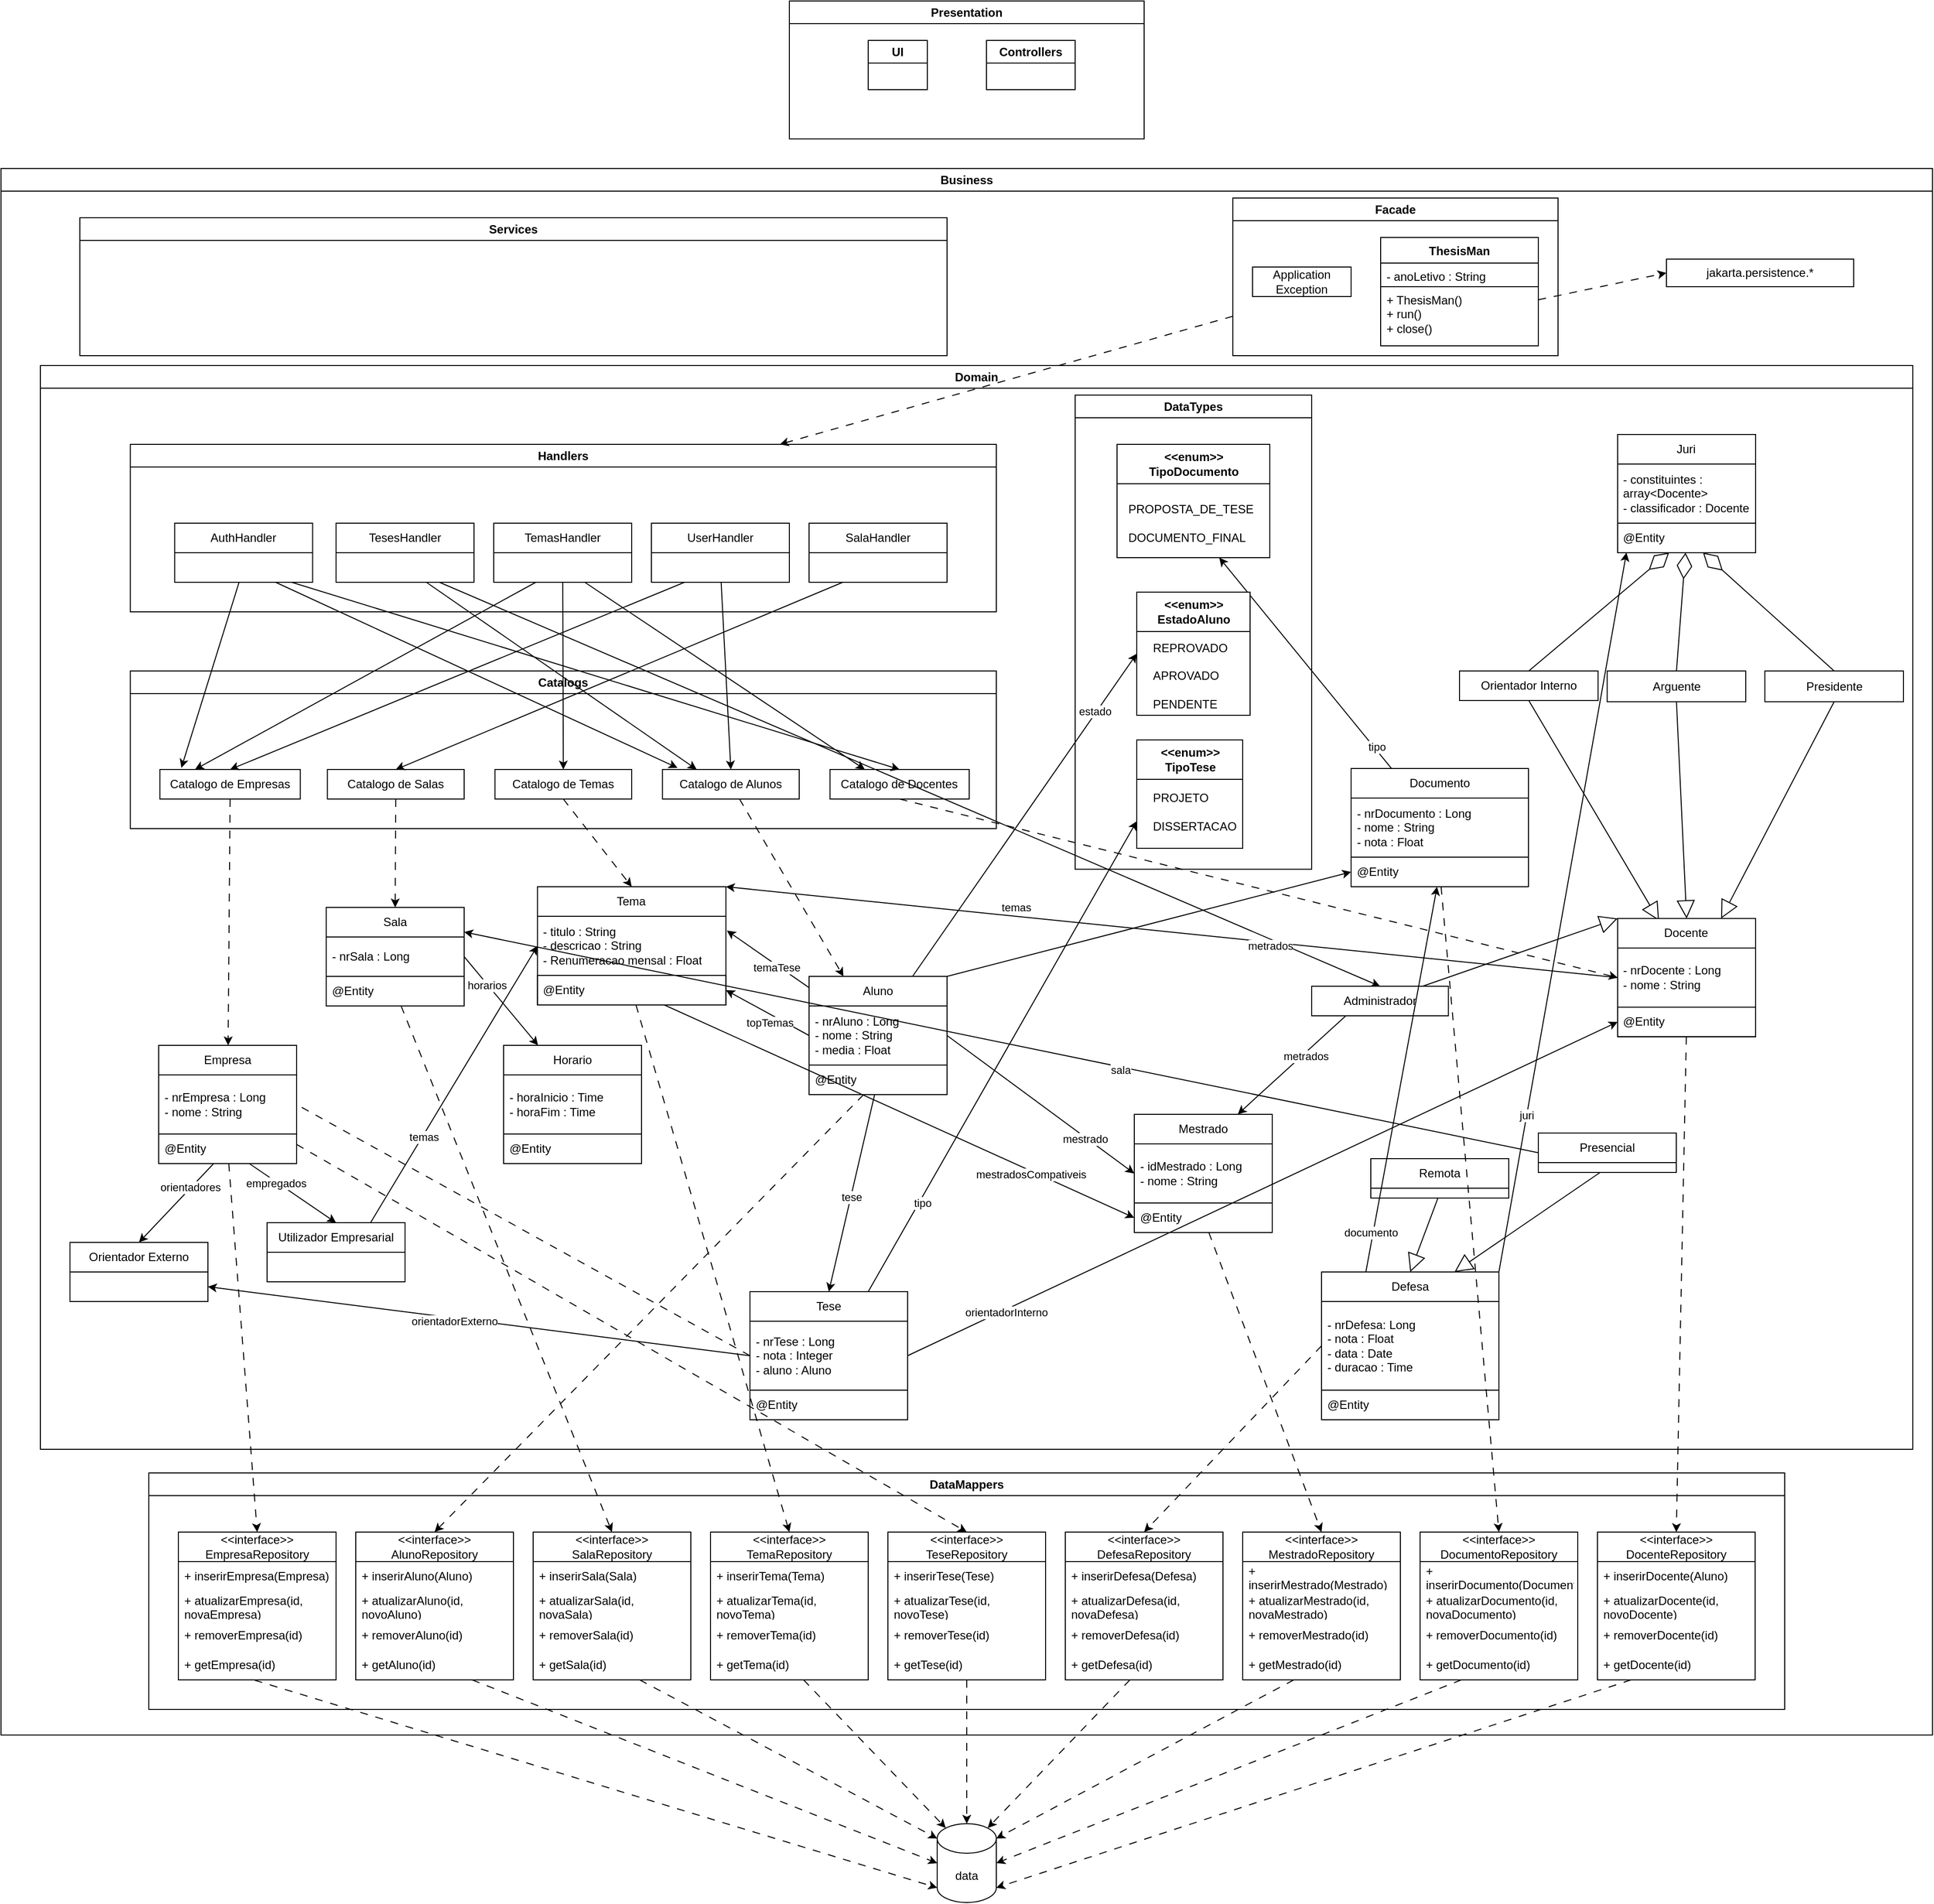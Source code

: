 <mxfile>
    <diagram id="C5RBs43oDa-KdzZeNtuy" name="Page-1">
        <mxGraphModel dx="1670" dy="938" grid="1" gridSize="10" guides="1" tooltips="1" connect="1" arrows="1" fold="1" page="1" pageScale="1" pageWidth="827" pageHeight="1169" math="0" shadow="0">
            <root>
                <mxCell id="WIyWlLk6GJQsqaUBKTNV-0"/>
                <mxCell id="WIyWlLk6GJQsqaUBKTNV-1" parent="WIyWlLk6GJQsqaUBKTNV-0"/>
                <mxCell id="cg7tUdVnF-VotXxQSskF-0" value="Presentation" style="swimlane;whiteSpace=wrap;html=1;startSize=23;" parent="WIyWlLk6GJQsqaUBKTNV-1" vertex="1">
                    <mxGeometry x="840" y="20" width="360" height="140" as="geometry"/>
                </mxCell>
                <mxCell id="cg7tUdVnF-VotXxQSskF-4" value="UI" style="swimlane;whiteSpace=wrap;html=1;" parent="cg7tUdVnF-VotXxQSskF-0" vertex="1">
                    <mxGeometry x="80" y="40" width="60" height="50" as="geometry"/>
                </mxCell>
                <mxCell id="cg7tUdVnF-VotXxQSskF-5" value="Controllers" style="swimlane;whiteSpace=wrap;html=1;" parent="cg7tUdVnF-VotXxQSskF-0" vertex="1">
                    <mxGeometry x="200" y="40" width="90" height="50" as="geometry"/>
                </mxCell>
                <mxCell id="cg7tUdVnF-VotXxQSskF-2" value="Business" style="swimlane;whiteSpace=wrap;html=1;" parent="WIyWlLk6GJQsqaUBKTNV-1" vertex="1">
                    <mxGeometry x="40" y="190" width="1960" height="1590" as="geometry"/>
                </mxCell>
                <mxCell id="6" value="Domain" style="swimlane;whiteSpace=wrap;html=1;" parent="cg7tUdVnF-VotXxQSskF-2" vertex="1">
                    <mxGeometry x="40" y="200" width="1900" height="1100" as="geometry"/>
                </mxCell>
                <mxCell id="un4wLNDL9-NSO7BiMCty-284" value="Handlers" style="swimlane;whiteSpace=wrap;html=1;" parent="6" vertex="1">
                    <mxGeometry x="91.24" y="80" width="878.76" height="170" as="geometry"/>
                </mxCell>
                <mxCell id="un4wLNDL9-NSO7BiMCty-286" value="AuthHandler" style="swimlane;fontStyle=0;childLayout=stackLayout;horizontal=1;startSize=30;horizontalStack=0;resizeParent=1;resizeParentMax=0;resizeLast=0;collapsible=1;marginBottom=0;whiteSpace=wrap;html=1;" parent="un4wLNDL9-NSO7BiMCty-284" vertex="1">
                    <mxGeometry x="45" y="80" width="140" height="60" as="geometry"/>
                </mxCell>
                <mxCell id="un4wLNDL9-NSO7BiMCty-288" value="&lt;div&gt;&lt;br&gt;&lt;/div&gt;" style="text;strokeColor=none;fillColor=none;align=left;verticalAlign=middle;spacingLeft=4;spacingRight=4;overflow=hidden;points=[[0,0.5],[1,0.5]];portConstraint=eastwest;rotatable=0;whiteSpace=wrap;html=1;" parent="un4wLNDL9-NSO7BiMCty-286" vertex="1">
                    <mxGeometry y="30" width="140" height="30" as="geometry"/>
                </mxCell>
                <mxCell id="un4wLNDL9-NSO7BiMCty-292" value="TemasHandler" style="swimlane;fontStyle=0;childLayout=stackLayout;horizontal=1;startSize=30;horizontalStack=0;resizeParent=1;resizeParentMax=0;resizeLast=0;collapsible=1;marginBottom=0;whiteSpace=wrap;html=1;" parent="un4wLNDL9-NSO7BiMCty-284" vertex="1">
                    <mxGeometry x="368.76" y="80" width="140" height="60" as="geometry"/>
                </mxCell>
                <mxCell id="un4wLNDL9-NSO7BiMCty-293" value="&lt;div&gt;&lt;br&gt;&lt;/div&gt;" style="text;strokeColor=none;fillColor=none;align=left;verticalAlign=middle;spacingLeft=4;spacingRight=4;overflow=hidden;points=[[0,0.5],[1,0.5]];portConstraint=eastwest;rotatable=0;whiteSpace=wrap;html=1;" parent="un4wLNDL9-NSO7BiMCty-292" vertex="1">
                    <mxGeometry y="30" width="140" height="30" as="geometry"/>
                </mxCell>
                <mxCell id="un4wLNDL9-NSO7BiMCty-299" value="TesesHandler" style="swimlane;fontStyle=0;childLayout=stackLayout;horizontal=1;startSize=30;horizontalStack=0;resizeParent=1;resizeParentMax=0;resizeLast=0;collapsible=1;marginBottom=0;whiteSpace=wrap;html=1;" parent="un4wLNDL9-NSO7BiMCty-284" vertex="1">
                    <mxGeometry x="208.76" y="80" width="140" height="60" as="geometry"/>
                </mxCell>
                <mxCell id="un4wLNDL9-NSO7BiMCty-300" value="&lt;div&gt;&lt;br&gt;&lt;/div&gt;" style="text;strokeColor=none;fillColor=none;align=left;verticalAlign=middle;spacingLeft=4;spacingRight=4;overflow=hidden;points=[[0,0.5],[1,0.5]];portConstraint=eastwest;rotatable=0;whiteSpace=wrap;html=1;" parent="un4wLNDL9-NSO7BiMCty-299" vertex="1">
                    <mxGeometry y="30" width="140" height="30" as="geometry"/>
                </mxCell>
                <mxCell id="un4wLNDL9-NSO7BiMCty-304" value="UserHandler" style="swimlane;fontStyle=0;childLayout=stackLayout;horizontal=1;startSize=30;horizontalStack=0;resizeParent=1;resizeParentMax=0;resizeLast=0;collapsible=1;marginBottom=0;whiteSpace=wrap;html=1;" parent="un4wLNDL9-NSO7BiMCty-284" vertex="1">
                    <mxGeometry x="528.76" y="80" width="140" height="60" as="geometry"/>
                </mxCell>
                <mxCell id="un4wLNDL9-NSO7BiMCty-305" value="&lt;div&gt;&lt;br&gt;&lt;/div&gt;" style="text;strokeColor=none;fillColor=none;align=left;verticalAlign=middle;spacingLeft=4;spacingRight=4;overflow=hidden;points=[[0,0.5],[1,0.5]];portConstraint=eastwest;rotatable=0;whiteSpace=wrap;html=1;" parent="un4wLNDL9-NSO7BiMCty-304" vertex="1">
                    <mxGeometry y="30" width="140" height="30" as="geometry"/>
                </mxCell>
                <mxCell id="un4wLNDL9-NSO7BiMCty-306" value="SalaHandler" style="swimlane;fontStyle=0;childLayout=stackLayout;horizontal=1;startSize=30;horizontalStack=0;resizeParent=1;resizeParentMax=0;resizeLast=0;collapsible=1;marginBottom=0;whiteSpace=wrap;html=1;" parent="un4wLNDL9-NSO7BiMCty-284" vertex="1">
                    <mxGeometry x="688.76" y="80" width="140" height="60" as="geometry"/>
                </mxCell>
                <mxCell id="un4wLNDL9-NSO7BiMCty-307" value="&lt;div&gt;&lt;br&gt;&lt;/div&gt;" style="text;strokeColor=none;fillColor=none;align=left;verticalAlign=middle;spacingLeft=4;spacingRight=4;overflow=hidden;points=[[0,0.5],[1,0.5]];portConstraint=eastwest;rotatable=0;whiteSpace=wrap;html=1;" parent="un4wLNDL9-NSO7BiMCty-306" vertex="1">
                    <mxGeometry y="30" width="140" height="30" as="geometry"/>
                </mxCell>
                <mxCell id="un4wLNDL9-NSO7BiMCty-315" value="Catalogs" style="swimlane;whiteSpace=wrap;html=1;" parent="6" vertex="1">
                    <mxGeometry x="91.24" y="310" width="878.76" height="160" as="geometry"/>
                </mxCell>
                <mxCell id="un4wLNDL9-NSO7BiMCty-144" value="Catalogo de Empresas" style="whiteSpace=wrap;html=1;" parent="un4wLNDL9-NSO7BiMCty-315" vertex="1">
                    <mxGeometry x="30" y="100.0" width="142.5" height="30" as="geometry"/>
                </mxCell>
                <mxCell id="un4wLNDL9-NSO7BiMCty-149" value="Catalogo de Alunos" style="whiteSpace=wrap;html=1;" parent="un4wLNDL9-NSO7BiMCty-315" vertex="1">
                    <mxGeometry x="540" y="100.0" width="138.75" height="30" as="geometry"/>
                </mxCell>
                <mxCell id="un4wLNDL9-NSO7BiMCty-141" value="Catalogo de Docentes" style="rounded=0;whiteSpace=wrap;html=1;" parent="un4wLNDL9-NSO7BiMCty-315" vertex="1">
                    <mxGeometry x="710" y="100.0" width="141.25" height="30" as="geometry"/>
                </mxCell>
                <mxCell id="5E4sveDXwJBhGhA54_ks-47" value="Catalogo de Temas" style="whiteSpace=wrap;html=1;" parent="un4wLNDL9-NSO7BiMCty-315" vertex="1">
                    <mxGeometry x="370.01" y="100.0" width="138.75" height="30" as="geometry"/>
                </mxCell>
                <mxCell id="un4wLNDL9-NSO7BiMCty-193" value="Catalogo de Salas" style="whiteSpace=wrap;html=1;" parent="un4wLNDL9-NSO7BiMCty-315" vertex="1">
                    <mxGeometry x="200" y="100.0" width="138.75" height="30" as="geometry"/>
                </mxCell>
                <mxCell id="zyDIfkvyRvKkp64kOroX-0" value="" style="endArrow=classic;html=1;rounded=0;entryX=0.5;entryY=0;entryDx=0;entryDy=0;" parent="6" source="un4wLNDL9-NSO7BiMCty-305" target="un4wLNDL9-NSO7BiMCty-144" edge="1">
                    <mxGeometry width="50" height="50" relative="1" as="geometry">
                        <mxPoint x="390" y="381.88" as="sourcePoint"/>
                        <mxPoint x="440" y="331.88" as="targetPoint"/>
                    </mxGeometry>
                </mxCell>
                <mxCell id="zyDIfkvyRvKkp64kOroX-1" value="" style="endArrow=classic;html=1;rounded=0;entryX=0.5;entryY=0;entryDx=0;entryDy=0;" parent="6" source="un4wLNDL9-NSO7BiMCty-305" target="un4wLNDL9-NSO7BiMCty-149" edge="1">
                    <mxGeometry width="50" height="50" relative="1" as="geometry">
                        <mxPoint x="430" y="411.88" as="sourcePoint"/>
                        <mxPoint x="480" y="361.88" as="targetPoint"/>
                    </mxGeometry>
                </mxCell>
                <mxCell id="zyDIfkvyRvKkp64kOroX-2" value="" style="endArrow=classic;html=1;rounded=0;entryX=0.5;entryY=0;entryDx=0;entryDy=0;" parent="6" source="un4wLNDL9-NSO7BiMCty-307" target="un4wLNDL9-NSO7BiMCty-193" edge="1">
                    <mxGeometry width="50" height="50" relative="1" as="geometry">
                        <mxPoint x="400" y="381.88" as="sourcePoint"/>
                        <mxPoint x="450" y="331.88" as="targetPoint"/>
                    </mxGeometry>
                </mxCell>
                <mxCell id="zyDIfkvyRvKkp64kOroX-3" value="" style="endArrow=classic;html=1;rounded=0;entryX=0.5;entryY=0;entryDx=0;entryDy=0;" parent="6" source="un4wLNDL9-NSO7BiMCty-288" target="un4wLNDL9-NSO7BiMCty-141" edge="1">
                    <mxGeometry width="50" height="50" relative="1" as="geometry">
                        <mxPoint x="1250" y="281.88" as="sourcePoint"/>
                        <mxPoint x="440" y="251.88" as="targetPoint"/>
                    </mxGeometry>
                </mxCell>
                <mxCell id="zyDIfkvyRvKkp64kOroX-4" value="" style="endArrow=classic;html=1;rounded=0;entryX=0.25;entryY=0;entryDx=0;entryDy=0;" parent="6" source="un4wLNDL9-NSO7BiMCty-293" target="un4wLNDL9-NSO7BiMCty-141" edge="1">
                    <mxGeometry width="50" height="50" relative="1" as="geometry">
                        <mxPoint x="440" y="311.88" as="sourcePoint"/>
                        <mxPoint x="490" y="261.88" as="targetPoint"/>
                    </mxGeometry>
                </mxCell>
                <mxCell id="zyDIfkvyRvKkp64kOroX-5" value="" style="endArrow=classic;html=1;rounded=0;entryX=0.25;entryY=0;entryDx=0;entryDy=0;" parent="6" source="un4wLNDL9-NSO7BiMCty-293" target="un4wLNDL9-NSO7BiMCty-144" edge="1">
                    <mxGeometry width="50" height="50" relative="1" as="geometry">
                        <mxPoint x="360" y="341.88" as="sourcePoint"/>
                        <mxPoint x="410" y="291.88" as="targetPoint"/>
                    </mxGeometry>
                </mxCell>
                <mxCell id="zyDIfkvyRvKkp64kOroX-6" value="" style="endArrow=classic;html=1;rounded=0;entryX=0.5;entryY=0;entryDx=0;entryDy=0;" parent="6" source="un4wLNDL9-NSO7BiMCty-300" target="un4wLNDL9-NSO7BiMCty-140" edge="1">
                    <mxGeometry width="50" height="50" relative="1" as="geometry">
                        <mxPoint x="310" y="351.88" as="sourcePoint"/>
                        <mxPoint x="360" y="301.88" as="targetPoint"/>
                    </mxGeometry>
                </mxCell>
                <mxCell id="zyDIfkvyRvKkp64kOroX-7" value="" style="endArrow=classic;html=1;rounded=0;entryX=0.25;entryY=0;entryDx=0;entryDy=0;" parent="6" source="un4wLNDL9-NSO7BiMCty-300" target="un4wLNDL9-NSO7BiMCty-149" edge="1">
                    <mxGeometry width="50" height="50" relative="1" as="geometry">
                        <mxPoint x="290" y="341.88" as="sourcePoint"/>
                        <mxPoint x="340" y="291.88" as="targetPoint"/>
                    </mxGeometry>
                </mxCell>
                <mxCell id="zyDIfkvyRvKkp64kOroX-8" value="" style="endArrow=classic;html=1;rounded=0;entryX=0.153;entryY=-0.055;entryDx=0;entryDy=0;entryPerimeter=0;" parent="6" source="un4wLNDL9-NSO7BiMCty-288" target="un4wLNDL9-NSO7BiMCty-144" edge="1">
                    <mxGeometry width="50" height="50" relative="1" as="geometry">
                        <mxPoint x="550" y="281.88" as="sourcePoint"/>
                        <mxPoint x="380" y="281.88" as="targetPoint"/>
                    </mxGeometry>
                </mxCell>
                <mxCell id="zyDIfkvyRvKkp64kOroX-9" value="" style="endArrow=classic;html=1;rounded=0;entryX=0.11;entryY=-0.055;entryDx=0;entryDy=0;entryPerimeter=0;" parent="6" source="un4wLNDL9-NSO7BiMCty-288" target="un4wLNDL9-NSO7BiMCty-149" edge="1">
                    <mxGeometry width="50" height="50" relative="1" as="geometry">
                        <mxPoint x="380" y="361.88" as="sourcePoint"/>
                        <mxPoint x="430" y="311.88" as="targetPoint"/>
                    </mxGeometry>
                </mxCell>
                <mxCell id="5E4sveDXwJBhGhA54_ks-24" value="Juri" style="swimlane;fontStyle=0;childLayout=stackLayout;horizontal=1;startSize=30;horizontalStack=0;resizeParent=1;resizeParentMax=0;resizeLast=0;collapsible=1;marginBottom=0;whiteSpace=wrap;html=1;" parent="6" vertex="1">
                    <mxGeometry x="1600.48" y="70" width="140" height="120" as="geometry"/>
                </mxCell>
                <mxCell id="5E4sveDXwJBhGhA54_ks-25" value="- constituintes : array&amp;lt;Docente&amp;gt;&lt;div&gt;- classificador : Docente&lt;/div&gt;" style="text;strokeColor=none;fillColor=none;align=left;verticalAlign=middle;spacingLeft=4;spacingRight=4;overflow=hidden;points=[[0,0.5],[1,0.5]];portConstraint=eastwest;rotatable=0;whiteSpace=wrap;html=1;" parent="5E4sveDXwJBhGhA54_ks-24" vertex="1">
                    <mxGeometry y="30" width="140" height="60" as="geometry"/>
                </mxCell>
                <mxCell id="5E4sveDXwJBhGhA54_ks-26" value="@Entity" style="text;strokeColor=default;fillColor=none;align=left;verticalAlign=middle;spacingLeft=4;spacingRight=4;overflow=hidden;points=[[0,0.5],[1,0.5]];portConstraint=eastwest;rotatable=0;whiteSpace=wrap;html=1;" parent="5E4sveDXwJBhGhA54_ks-24" vertex="1">
                    <mxGeometry y="90" width="140" height="30" as="geometry"/>
                </mxCell>
                <mxCell id="5E4sveDXwJBhGhA54_ks-28" value="" style="endArrow=diamondThin;endFill=0;endSize=24;html=1;rounded=0;exitX=0.5;exitY=0;exitDx=0;exitDy=0;" parent="6" source="un4wLNDL9-NSO7BiMCty-143" target="5E4sveDXwJBhGhA54_ks-26" edge="1">
                    <mxGeometry width="160" relative="1" as="geometry">
                        <mxPoint x="1680.17" y="-105.12" as="sourcePoint"/>
                        <mxPoint x="1679.86" y="69.38" as="targetPoint"/>
                    </mxGeometry>
                </mxCell>
                <mxCell id="5E4sveDXwJBhGhA54_ks-37" value="" style="endArrow=classic;html=1;rounded=0;exitX=0.5;exitY=1;exitDx=0;exitDy=0;entryX=0.5;entryY=0;entryDx=0;entryDy=0;dashed=1;dashPattern=8 8;" parent="6" source="5E4sveDXwJBhGhA54_ks-47" target="y6I8Ez0Fc16lEV5r8Xa5-9" edge="1">
                    <mxGeometry width="50" height="50" relative="1" as="geometry">
                        <mxPoint x="1135" y="521.88" as="sourcePoint"/>
                        <mxPoint x="857" y="731.88" as="targetPoint"/>
                    </mxGeometry>
                </mxCell>
                <mxCell id="5E4sveDXwJBhGhA54_ks-33" value="" style="endArrow=diamondThin;endFill=0;endSize=24;html=1;rounded=0;exitX=0.5;exitY=0;exitDx=0;exitDy=0;" parent="6" source="un4wLNDL9-NSO7BiMCty-261" target="5E4sveDXwJBhGhA54_ks-26" edge="1">
                    <mxGeometry width="160" relative="1" as="geometry">
                        <mxPoint x="1840.17" y="-105.12" as="sourcePoint"/>
                        <mxPoint x="1680.17" y="83.88" as="targetPoint"/>
                        <Array as="points"/>
                    </mxGeometry>
                </mxCell>
                <mxCell id="5E4sveDXwJBhGhA54_ks-40" value="" style="endArrow=classic;html=1;rounded=0;exitX=0.5;exitY=1;exitDx=0;exitDy=0;entryX=0;entryY=0.5;entryDx=0;entryDy=0;dashed=1;dashPattern=8 8;" parent="6" source="un4wLNDL9-NSO7BiMCty-141" target="y6I8Ez0Fc16lEV5r8Xa5-25" edge="1">
                    <mxGeometry width="50" height="50" relative="1" as="geometry">
                        <mxPoint x="1339.5" y="511.88" as="sourcePoint"/>
                        <mxPoint x="1340.5" y="642.88" as="targetPoint"/>
                    </mxGeometry>
                </mxCell>
                <mxCell id="5E4sveDXwJBhGhA54_ks-41" value="" style="endArrow=classic;html=1;rounded=0;exitX=0.5;exitY=1;exitDx=0;exitDy=0;entryX=0.5;entryY=0;entryDx=0;entryDy=0;dashed=1;dashPattern=8 8;" parent="6" source="un4wLNDL9-NSO7BiMCty-193" target="5E4sveDXwJBhGhA54_ks-15" edge="1">
                    <mxGeometry width="50" height="50" relative="1" as="geometry">
                        <mxPoint x="1438.89" y="531.88" as="sourcePoint"/>
                        <mxPoint x="1438.89" y="641.88" as="targetPoint"/>
                    </mxGeometry>
                </mxCell>
                <mxCell id="5E4sveDXwJBhGhA54_ks-49" value="" style="endArrow=classic;html=1;rounded=0;entryX=0.5;entryY=0;entryDx=0;entryDy=0;" parent="6" source="un4wLNDL9-NSO7BiMCty-293" target="5E4sveDXwJBhGhA54_ks-47" edge="1">
                    <mxGeometry width="50" height="50" relative="1" as="geometry">
                        <mxPoint x="1091" y="292.88" as="sourcePoint"/>
                        <mxPoint x="1245" y="501.88" as="targetPoint"/>
                    </mxGeometry>
                </mxCell>
                <mxCell id="y6I8Ez0Fc16lEV5r8Xa5-15" value="Documento" style="swimlane;fontStyle=0;childLayout=stackLayout;horizontal=1;startSize=30;horizontalStack=0;resizeParent=1;resizeParentMax=0;resizeLast=0;collapsible=1;marginBottom=0;whiteSpace=wrap;html=1;" parent="6" vertex="1">
                    <mxGeometry x="1330" y="409" width="180" height="120" as="geometry"/>
                </mxCell>
                <mxCell id="y6I8Ez0Fc16lEV5r8Xa5-16" value="- nrDocumento : Long&lt;div&gt;- nome : String&lt;br&gt;&lt;/div&gt;&lt;div&gt;- nota : Float&lt;/div&gt;" style="text;strokeColor=none;fillColor=none;align=left;verticalAlign=middle;spacingLeft=4;spacingRight=4;overflow=hidden;points=[[0,0.5],[1,0.5]];portConstraint=eastwest;rotatable=0;whiteSpace=wrap;html=1;" parent="y6I8Ez0Fc16lEV5r8Xa5-15" vertex="1">
                    <mxGeometry y="30" width="180" height="60" as="geometry"/>
                </mxCell>
                <mxCell id="y6I8Ez0Fc16lEV5r8Xa5-17" value="@Entity" style="text;strokeColor=default;fillColor=none;align=left;verticalAlign=middle;spacingLeft=4;spacingRight=4;overflow=hidden;points=[[0,0.5],[1,0.5]];portConstraint=eastwest;rotatable=0;whiteSpace=wrap;html=1;" parent="y6I8Ez0Fc16lEV5r8Xa5-15" vertex="1">
                    <mxGeometry y="90" width="180" height="30" as="geometry"/>
                </mxCell>
                <mxCell id="b1svnGDZ_EzFQUOSQMaN-9" value="" style="endArrow=classic;html=1;rounded=0;dashed=1;dashPattern=8 8;" parent="6" source="un4wLNDL9-NSO7BiMCty-149" target="un4wLNDL9-NSO7BiMCty-150" edge="1">
                    <mxGeometry width="50" height="50" relative="1" as="geometry">
                        <mxPoint x="1419" y="521.88" as="sourcePoint"/>
                        <mxPoint x="1300" y="651.88" as="targetPoint"/>
                    </mxGeometry>
                </mxCell>
                <mxCell id="t4POEneZszn4P4eMXH_S-41" value="" style="endArrow=diamondThin;endFill=0;endSize=24;html=1;rounded=0;exitX=0.5;exitY=0;exitDx=0;exitDy=0;" parent="6" source="un4wLNDL9-NSO7BiMCty-142" target="5E4sveDXwJBhGhA54_ks-26" edge="1">
                    <mxGeometry width="160" relative="1" as="geometry">
                        <mxPoint x="1690.48" y="89.0" as="sourcePoint"/>
                        <mxPoint x="1789.48" y="-40" as="targetPoint"/>
                    </mxGeometry>
                </mxCell>
                <mxCell id="un4wLNDL9-NSO7BiMCty-140" value="Administrador" style="rounded=0;whiteSpace=wrap;html=1;" parent="6" vertex="1">
                    <mxGeometry x="1290" y="630.0" width="138.75" height="30" as="geometry"/>
                </mxCell>
                <mxCell id="un4wLNDL9-NSO7BiMCty-142" value="Orientador Interno" style="rounded=0;whiteSpace=wrap;html=1;" parent="6" vertex="1">
                    <mxGeometry x="1440" y="310.0" width="140.62" height="30" as="geometry"/>
                </mxCell>
                <mxCell id="un4wLNDL9-NSO7BiMCty-143" value="Arguente" style="whiteSpace=wrap;html=1;" parent="6" vertex="1">
                    <mxGeometry x="1589.86" y="310.0" width="140.62" height="31.25" as="geometry"/>
                </mxCell>
                <mxCell id="un4wLNDL9-NSO7BiMCty-200" value="" style="endArrow=block;endSize=16;endFill=0;html=1;rounded=0;exitX=0.5;exitY=1;exitDx=0;exitDy=0;entryX=0.3;entryY=0.019;entryDx=0;entryDy=0;entryPerimeter=0;" parent="6" source="un4wLNDL9-NSO7BiMCty-142" target="y6I8Ez0Fc16lEV5r8Xa5-24" edge="1">
                    <mxGeometry width="160" relative="1" as="geometry">
                        <mxPoint x="879.23" y="396.5" as="sourcePoint"/>
                        <mxPoint x="1468.61" y="601.5" as="targetPoint"/>
                        <Array as="points"/>
                    </mxGeometry>
                </mxCell>
                <mxCell id="un4wLNDL9-NSO7BiMCty-201" value="" style="endArrow=block;endSize=16;endFill=0;html=1;rounded=0;entryX=0.5;entryY=0;entryDx=0;entryDy=0;exitX=0.5;exitY=1;exitDx=0;exitDy=0;" parent="6" source="un4wLNDL9-NSO7BiMCty-143" target="y6I8Ez0Fc16lEV5r8Xa5-24" edge="1">
                    <mxGeometry width="160" relative="1" as="geometry">
                        <mxPoint x="1720.48" y="331.25" as="sourcePoint"/>
                        <mxPoint x="1468.61" y="601.5" as="targetPoint"/>
                        <Array as="points"/>
                    </mxGeometry>
                </mxCell>
                <mxCell id="5E4sveDXwJBhGhA54_ks-15" value="Sala" style="swimlane;fontStyle=0;childLayout=stackLayout;horizontal=1;startSize=30;horizontalStack=0;resizeParent=1;resizeParentMax=0;resizeLast=0;collapsible=1;marginBottom=0;whiteSpace=wrap;html=1;" parent="6" vertex="1">
                    <mxGeometry x="290" y="550.0" width="140" height="100" as="geometry"/>
                </mxCell>
                <mxCell id="5E4sveDXwJBhGhA54_ks-16" value="- nrSala : Long" style="text;strokeColor=none;fillColor=none;align=left;verticalAlign=middle;spacingLeft=4;spacingRight=4;overflow=hidden;points=[[0,0.5],[1,0.5]];portConstraint=eastwest;rotatable=0;whiteSpace=wrap;html=1;" parent="5E4sveDXwJBhGhA54_ks-15" vertex="1">
                    <mxGeometry y="30" width="140" height="40" as="geometry"/>
                </mxCell>
                <mxCell id="5E4sveDXwJBhGhA54_ks-17" value="@Entity" style="text;strokeColor=default;fillColor=none;align=left;verticalAlign=middle;spacingLeft=4;spacingRight=4;overflow=hidden;points=[[0,0.5],[1,0.5]];portConstraint=eastwest;rotatable=0;whiteSpace=wrap;html=1;" parent="5E4sveDXwJBhGhA54_ks-15" vertex="1">
                    <mxGeometry y="70" width="140" height="30" as="geometry"/>
                </mxCell>
                <mxCell id="y6I8Ez0Fc16lEV5r8Xa5-24" value="Docente" style="swimlane;fontStyle=0;childLayout=stackLayout;horizontal=1;startSize=30;horizontalStack=0;resizeParent=1;resizeParentMax=0;resizeLast=0;collapsible=1;marginBottom=0;whiteSpace=wrap;html=1;" parent="6" vertex="1">
                    <mxGeometry x="1600.48" y="561.25" width="140" height="120" as="geometry"/>
                </mxCell>
                <mxCell id="y6I8Ez0Fc16lEV5r8Xa5-25" value="- nrDocente : Long&lt;div&gt;- nome : String&lt;/div&gt;" style="text;strokeColor=none;fillColor=none;align=left;verticalAlign=middle;spacingLeft=4;spacingRight=4;overflow=hidden;points=[[0,0.5],[1,0.5]];portConstraint=eastwest;rotatable=0;whiteSpace=wrap;html=1;" parent="y6I8Ez0Fc16lEV5r8Xa5-24" vertex="1">
                    <mxGeometry y="30" width="140" height="60" as="geometry"/>
                </mxCell>
                <mxCell id="y6I8Ez0Fc16lEV5r8Xa5-26" value="@Entity" style="text;strokeColor=default;fillColor=none;align=left;verticalAlign=middle;spacingLeft=4;spacingRight=4;overflow=hidden;points=[[0,0.5],[1,0.5]];portConstraint=eastwest;rotatable=0;whiteSpace=wrap;html=1;" parent="y6I8Ez0Fc16lEV5r8Xa5-24" vertex="1">
                    <mxGeometry y="90" width="140" height="30" as="geometry"/>
                </mxCell>
                <mxCell id="5E4sveDXwJBhGhA54_ks-1" value="Mestrado" style="swimlane;fontStyle=0;childLayout=stackLayout;horizontal=1;startSize=30;horizontalStack=0;resizeParent=1;resizeParentMax=0;resizeLast=0;collapsible=1;marginBottom=0;whiteSpace=wrap;html=1;" parent="6" vertex="1">
                    <mxGeometry x="1110" y="760.0" width="140" height="120" as="geometry"/>
                </mxCell>
                <mxCell id="5E4sveDXwJBhGhA54_ks-2" value="- idMestrado : Long&lt;div&gt;- nome : String&lt;/div&gt;" style="text;strokeColor=none;fillColor=none;align=left;verticalAlign=middle;spacingLeft=4;spacingRight=4;overflow=hidden;points=[[0,0.5],[1,0.5]];portConstraint=eastwest;rotatable=0;whiteSpace=wrap;html=1;" parent="5E4sveDXwJBhGhA54_ks-1" vertex="1">
                    <mxGeometry y="30" width="140" height="60" as="geometry"/>
                </mxCell>
                <mxCell id="5E4sveDXwJBhGhA54_ks-3" value="@Entity" style="text;strokeColor=default;fillColor=none;align=left;verticalAlign=middle;spacingLeft=4;spacingRight=4;overflow=hidden;points=[[0,0.5],[1,0.5]];portConstraint=eastwest;rotatable=0;whiteSpace=wrap;html=1;" parent="5E4sveDXwJBhGhA54_ks-1" vertex="1">
                    <mxGeometry y="90" width="140" height="30" as="geometry"/>
                </mxCell>
                <mxCell id="un4wLNDL9-NSO7BiMCty-150" value="Aluno" style="swimlane;fontStyle=0;childLayout=stackLayout;horizontal=1;startSize=30;horizontalStack=0;resizeParent=1;resizeParentMax=0;resizeLast=0;collapsible=1;marginBottom=0;whiteSpace=wrap;html=1;" parent="6" vertex="1">
                    <mxGeometry x="780" y="620.0" width="140" height="120" as="geometry"/>
                </mxCell>
                <mxCell id="un4wLNDL9-NSO7BiMCty-151" value="- nrAluno : Long&lt;div&gt;- nome : String&lt;br&gt;&lt;/div&gt;&lt;div&gt;- media : Float&lt;/div&gt;" style="text;strokeColor=none;fillColor=none;align=left;verticalAlign=middle;spacingLeft=4;spacingRight=4;overflow=hidden;points=[[0,0.5],[1,0.5]];portConstraint=eastwest;rotatable=0;whiteSpace=wrap;html=1;" parent="un4wLNDL9-NSO7BiMCty-150" vertex="1">
                    <mxGeometry y="30" width="140" height="60" as="geometry"/>
                </mxCell>
                <mxCell id="un4wLNDL9-NSO7BiMCty-152" value="@Entity" style="text;strokeColor=default;fillColor=none;align=left;verticalAlign=middle;spacingLeft=4;spacingRight=4;overflow=hidden;points=[[0,0.5],[1,0.5]];portConstraint=eastwest;rotatable=0;whiteSpace=wrap;html=1;" parent="un4wLNDL9-NSO7BiMCty-150" vertex="1">
                    <mxGeometry y="90" width="140" height="30" as="geometry"/>
                </mxCell>
                <mxCell id="y6I8Ez0Fc16lEV5r8Xa5-18" value="Tese" style="swimlane;fontStyle=0;childLayout=stackLayout;horizontal=1;startSize=30;horizontalStack=0;resizeParent=1;resizeParentMax=0;resizeLast=0;collapsible=1;marginBottom=0;whiteSpace=wrap;html=1;" parent="6" vertex="1">
                    <mxGeometry x="720" y="940" width="160" height="130" as="geometry"/>
                </mxCell>
                <mxCell id="y6I8Ez0Fc16lEV5r8Xa5-19" value="- nrTese : Long&lt;br&gt;&lt;div&gt;- nota : Integer&lt;/div&gt;&lt;div&gt;- aluno : Aluno&lt;/div&gt;" style="text;strokeColor=none;fillColor=none;align=left;verticalAlign=middle;spacingLeft=4;spacingRight=4;overflow=hidden;points=[[0,0.5],[1,0.5]];portConstraint=eastwest;rotatable=0;whiteSpace=wrap;html=1;" parent="y6I8Ez0Fc16lEV5r8Xa5-18" vertex="1">
                    <mxGeometry y="30" width="160" height="70" as="geometry"/>
                </mxCell>
                <mxCell id="y6I8Ez0Fc16lEV5r8Xa5-20" value="@Entity" style="text;strokeColor=default;fillColor=none;align=left;verticalAlign=middle;spacingLeft=4;spacingRight=4;overflow=hidden;points=[[0,0.5],[1,0.5]];portConstraint=eastwest;rotatable=0;whiteSpace=wrap;html=1;" parent="y6I8Ez0Fc16lEV5r8Xa5-18" vertex="1">
                    <mxGeometry y="100" width="160" height="30" as="geometry"/>
                </mxCell>
                <mxCell id="y6I8Ez0Fc16lEV5r8Xa5-21" value="Defesa" style="swimlane;fontStyle=0;childLayout=stackLayout;horizontal=1;startSize=30;horizontalStack=0;resizeParent=1;resizeParentMax=0;resizeLast=0;collapsible=1;marginBottom=0;whiteSpace=wrap;html=1;" parent="6" vertex="1">
                    <mxGeometry x="1300" y="920.0" width="180" height="150" as="geometry"/>
                </mxCell>
                <mxCell id="y6I8Ez0Fc16lEV5r8Xa5-22" value="- nrDefesa: Long&lt;br&gt;&lt;div&gt;- nota : Float&lt;/div&gt;&lt;div&gt;- data : Date&lt;/div&gt;&lt;div&gt;- duracao : Time&lt;/div&gt;" style="text;strokeColor=none;fillColor=none;align=left;verticalAlign=middle;spacingLeft=4;spacingRight=4;overflow=hidden;points=[[0,0.5],[1,0.5]];portConstraint=eastwest;rotatable=0;whiteSpace=wrap;html=1;" parent="y6I8Ez0Fc16lEV5r8Xa5-21" vertex="1">
                    <mxGeometry y="30" width="180" height="90" as="geometry"/>
                </mxCell>
                <mxCell id="y6I8Ez0Fc16lEV5r8Xa5-23" value="@Entity" style="text;strokeColor=default;fillColor=none;align=left;verticalAlign=middle;spacingLeft=4;spacingRight=4;overflow=hidden;points=[[0,0.5],[1,0.5]];portConstraint=eastwest;rotatable=0;whiteSpace=wrap;html=1;" parent="y6I8Ez0Fc16lEV5r8Xa5-21" vertex="1">
                    <mxGeometry y="120" width="180" height="30" as="geometry"/>
                </mxCell>
                <mxCell id="5E4sveDXwJBhGhA54_ks-18" value="Presencial" style="swimlane;fontStyle=0;childLayout=stackLayout;horizontal=1;startSize=30;horizontalStack=0;resizeParent=1;resizeParentMax=0;resizeLast=0;collapsible=1;marginBottom=0;whiteSpace=wrap;html=1;" parent="6" vertex="1">
                    <mxGeometry x="1520" y="779.0" width="140" height="40" as="geometry"/>
                </mxCell>
                <mxCell id="5E4sveDXwJBhGhA54_ks-20" value="" style="text;strokeColor=default;fillColor=none;align=left;verticalAlign=middle;spacingLeft=4;spacingRight=4;overflow=hidden;points=[[0,0.5],[1,0.5]];portConstraint=eastwest;rotatable=0;whiteSpace=wrap;html=1;" parent="5E4sveDXwJBhGhA54_ks-18" vertex="1">
                    <mxGeometry y="30" width="140" height="10" as="geometry"/>
                </mxCell>
                <mxCell id="un4wLNDL9-NSO7BiMCty-236" value="" style="endArrow=block;endSize=16;endFill=0;html=1;rounded=0;entryX=0.75;entryY=0;entryDx=0;entryDy=0;" parent="6" source="5E4sveDXwJBhGhA54_ks-20" target="y6I8Ez0Fc16lEV5r8Xa5-21" edge="1">
                    <mxGeometry width="160" relative="1" as="geometry">
                        <mxPoint x="1904.06" y="1153.9" as="sourcePoint"/>
                        <mxPoint x="1838.75" y="1083.67" as="targetPoint"/>
                        <Array as="points"/>
                    </mxGeometry>
                </mxCell>
                <mxCell id="5E4sveDXwJBhGhA54_ks-21" value="Remota" style="swimlane;fontStyle=0;childLayout=stackLayout;horizontal=1;startSize=30;horizontalStack=0;resizeParent=1;resizeParentMax=0;resizeLast=0;collapsible=1;marginBottom=0;whiteSpace=wrap;html=1;" parent="6" vertex="1">
                    <mxGeometry x="1350" y="805.0" width="140" height="40" as="geometry"/>
                </mxCell>
                <mxCell id="5E4sveDXwJBhGhA54_ks-23" value="" style="text;strokeColor=default;fillColor=none;align=left;verticalAlign=middle;spacingLeft=4;spacingRight=4;overflow=hidden;points=[[0,0.5],[1,0.5]];portConstraint=eastwest;rotatable=0;whiteSpace=wrap;html=1;" parent="5E4sveDXwJBhGhA54_ks-21" vertex="1">
                    <mxGeometry y="30" width="140" height="10" as="geometry"/>
                </mxCell>
                <mxCell id="un4wLNDL9-NSO7BiMCty-235" value="" style="endArrow=block;endSize=16;endFill=0;html=1;rounded=0;entryX=0.5;entryY=0;entryDx=0;entryDy=0;" parent="6" source="5E4sveDXwJBhGhA54_ks-23" target="y6I8Ez0Fc16lEV5r8Xa5-21" edge="1">
                    <mxGeometry width="160" relative="1" as="geometry">
                        <mxPoint x="1550" y="1153.67" as="sourcePoint"/>
                        <mxPoint x="1590" y="1073.67" as="targetPoint"/>
                        <Array as="points"/>
                    </mxGeometry>
                </mxCell>
                <mxCell id="84-rlJRhgA5DNFFET1jX-15" value="" style="endArrow=classic;html=1;rounded=0;exitX=0.25;exitY=1;exitDx=0;exitDy=0;entryX=0.75;entryY=0;entryDx=0;entryDy=0;" parent="6" source="un4wLNDL9-NSO7BiMCty-140" target="5E4sveDXwJBhGhA54_ks-1" edge="1">
                    <mxGeometry width="50" height="50" relative="1" as="geometry">
                        <mxPoint x="1330" y="853.13" as="sourcePoint"/>
                        <mxPoint x="1190" y="690" as="targetPoint"/>
                    </mxGeometry>
                </mxCell>
                <mxCell id="191" value="metrados" style="edgeLabel;html=1;align=center;verticalAlign=middle;resizable=0;points=[];" parent="84-rlJRhgA5DNFFET1jX-15" connectable="0" vertex="1">
                    <mxGeometry x="-0.222" y="3" relative="1" as="geometry">
                        <mxPoint as="offset"/>
                    </mxGeometry>
                </mxCell>
                <mxCell id="t4POEneZszn4P4eMXH_S-25" value="" style="endArrow=block;endSize=16;endFill=0;html=1;rounded=0;entryX=0;entryY=0;entryDx=0;entryDy=0;" parent="6" source="un4wLNDL9-NSO7BiMCty-140" target="y6I8Ez0Fc16lEV5r8Xa5-24" edge="1">
                    <mxGeometry width="160" relative="1" as="geometry">
                        <mxPoint x="1269" y="1252.13" as="sourcePoint"/>
                        <mxPoint x="631" y="1487.13" as="targetPoint"/>
                        <Array as="points"/>
                    </mxGeometry>
                </mxCell>
                <mxCell id="y6I8Ez0Fc16lEV5r8Xa5-9" value="Tema" style="swimlane;fontStyle=0;childLayout=stackLayout;horizontal=1;startSize=30;horizontalStack=0;resizeParent=1;resizeParentMax=0;resizeLast=0;collapsible=1;marginBottom=0;whiteSpace=wrap;html=1;" parent="6" vertex="1">
                    <mxGeometry x="504.38" y="529.0" width="191.24" height="120" as="geometry"/>
                </mxCell>
                <mxCell id="y6I8Ez0Fc16lEV5r8Xa5-10" value="- titulo : String&lt;div&gt;- descricao : String&lt;br&gt;&lt;/div&gt;&lt;div&gt;- Renumeracao mensal : Float&lt;/div&gt;" style="text;strokeColor=none;fillColor=none;align=left;verticalAlign=middle;spacingLeft=4;spacingRight=4;overflow=hidden;points=[[0,0.5],[1,0.5]];portConstraint=eastwest;rotatable=0;whiteSpace=wrap;html=1;" parent="y6I8Ez0Fc16lEV5r8Xa5-9" vertex="1">
                    <mxGeometry y="30" width="191.24" height="60" as="geometry"/>
                </mxCell>
                <mxCell id="y6I8Ez0Fc16lEV5r8Xa5-11" value="@Entity" style="text;strokeColor=default;fillColor=none;align=left;verticalAlign=middle;spacingLeft=4;spacingRight=4;overflow=hidden;points=[[0,0.5],[1,0.5]];portConstraint=eastwest;rotatable=0;whiteSpace=wrap;html=1;" parent="y6I8Ez0Fc16lEV5r8Xa5-9" vertex="1">
                    <mxGeometry y="90" width="191.24" height="30" as="geometry"/>
                </mxCell>
                <mxCell id="t4POEneZszn4P4eMXH_S-30" value="" style="endArrow=classic;html=1;rounded=0;entryX=0.25;entryY=0;entryDx=0;entryDy=0;exitX=1;exitY=0.5;exitDx=0;exitDy=0;" parent="6" source="5E4sveDXwJBhGhA54_ks-16" target="t4POEneZszn4P4eMXH_S-26" edge="1">
                    <mxGeometry width="50" height="50" relative="1" as="geometry">
                        <mxPoint x="540" y="1073.88" as="sourcePoint"/>
                        <mxPoint x="590" y="1023.88" as="targetPoint"/>
                    </mxGeometry>
                </mxCell>
                <mxCell id="190" value="horarios" style="edgeLabel;html=1;align=center;verticalAlign=middle;resizable=0;points=[];" parent="t4POEneZszn4P4eMXH_S-30" connectable="0" vertex="1">
                    <mxGeometry x="-0.379" y="-1" relative="1" as="geometry">
                        <mxPoint as="offset"/>
                    </mxGeometry>
                </mxCell>
                <mxCell id="t4POEneZszn4P4eMXH_S-26" value="Horario" style="swimlane;fontStyle=0;childLayout=stackLayout;horizontal=1;startSize=30;horizontalStack=0;resizeParent=1;resizeParentMax=0;resizeLast=0;collapsible=1;marginBottom=0;whiteSpace=wrap;html=1;" parent="6" vertex="1">
                    <mxGeometry x="470" y="690.0" width="140" height="120" as="geometry"/>
                </mxCell>
                <mxCell id="t4POEneZszn4P4eMXH_S-27" value="- horaInicio : Time&lt;div&gt;- horaFim : Time&lt;/div&gt;" style="text;strokeColor=none;fillColor=none;align=left;verticalAlign=middle;spacingLeft=4;spacingRight=4;overflow=hidden;points=[[0,0.5],[1,0.5]];portConstraint=eastwest;rotatable=0;whiteSpace=wrap;html=1;" parent="t4POEneZszn4P4eMXH_S-26" vertex="1">
                    <mxGeometry y="30" width="140" height="60" as="geometry"/>
                </mxCell>
                <mxCell id="t4POEneZszn4P4eMXH_S-28" value="@Entity" style="text;strokeColor=default;fillColor=none;align=left;verticalAlign=middle;spacingLeft=4;spacingRight=4;overflow=hidden;points=[[0,0.5],[1,0.5]];portConstraint=eastwest;rotatable=0;whiteSpace=wrap;html=1;" parent="t4POEneZszn4P4eMXH_S-26" vertex="1">
                    <mxGeometry y="90" width="140" height="30" as="geometry"/>
                </mxCell>
                <mxCell id="b1svnGDZ_EzFQUOSQMaN-13" value="" style="endArrow=classic;html=1;rounded=0;" parent="6" source="y6I8Ez0Fc16lEV5r8Xa5-15" target="5E4sveDXwJBhGhA54_ks-9" edge="1">
                    <mxGeometry width="50" height="50" relative="1" as="geometry">
                        <mxPoint x="1195" y="243.88" as="sourcePoint"/>
                        <mxPoint x="1182" y="489.88" as="targetPoint"/>
                    </mxGeometry>
                </mxCell>
                <mxCell id="b1svnGDZ_EzFQUOSQMaN-14" value="tipo" style="edgeLabel;html=1;align=center;verticalAlign=middle;resizable=0;points=[];" parent="b1svnGDZ_EzFQUOSQMaN-13" connectable="0" vertex="1">
                    <mxGeometry x="-0.739" y="-4" relative="1" as="geometry">
                        <mxPoint x="4" y="8" as="offset"/>
                    </mxGeometry>
                </mxCell>
                <mxCell id="b1svnGDZ_EzFQUOSQMaN-10" value="" style="endArrow=classic;html=1;rounded=0;exitX=0.75;exitY=0;exitDx=0;exitDy=0;entryX=0;entryY=0.5;entryDx=0;entryDy=0;" parent="6" source="un4wLNDL9-NSO7BiMCty-150" target="5E4sveDXwJBhGhA54_ks-10" edge="1">
                    <mxGeometry width="50" height="50" relative="1" as="geometry">
                        <mxPoint x="1264" y="241.88" as="sourcePoint"/>
                        <mxPoint x="1771" y="491.88" as="targetPoint"/>
                    </mxGeometry>
                </mxCell>
                <mxCell id="b1svnGDZ_EzFQUOSQMaN-11" value="estado" style="edgeLabel;html=1;align=center;verticalAlign=middle;resizable=0;points=[];" parent="b1svnGDZ_EzFQUOSQMaN-10" connectable="0" vertex="1">
                    <mxGeometry x="0.248" y="4" relative="1" as="geometry">
                        <mxPoint x="46" y="-62" as="offset"/>
                    </mxGeometry>
                </mxCell>
                <mxCell id="un4wLNDL9-NSO7BiMCty-261" value="Presidente" style="whiteSpace=wrap;html=1;" parent="6" vertex="1">
                    <mxGeometry x="1749.86" y="310.0" width="140.62" height="31.25" as="geometry"/>
                </mxCell>
                <mxCell id="un4wLNDL9-NSO7BiMCty-269" value="" style="endArrow=block;endSize=16;endFill=0;html=1;rounded=0;exitX=0.5;exitY=1;exitDx=0;exitDy=0;entryX=0.75;entryY=0;entryDx=0;entryDy=0;" parent="6" source="un4wLNDL9-NSO7BiMCty-261" target="y6I8Ez0Fc16lEV5r8Xa5-24" edge="1">
                    <mxGeometry width="160" relative="1" as="geometry">
                        <mxPoint x="1820.86" y="715.25" as="sourcePoint"/>
                        <mxPoint x="1468.61" y="601.5" as="targetPoint"/>
                        <Array as="points"/>
                    </mxGeometry>
                </mxCell>
                <mxCell id="5E4sveDXwJBhGhA54_ks-7" value="DataTypes" style="swimlane;whiteSpace=wrap;html=1;" parent="6" vertex="1">
                    <mxGeometry x="1050" y="30" width="240" height="481.25" as="geometry"/>
                </mxCell>
                <mxCell id="5E4sveDXwJBhGhA54_ks-8" value="&amp;lt;&amp;lt;enum&amp;gt;&amp;gt;&lt;div&gt;TipoDocumento&lt;/div&gt;" style="swimlane;whiteSpace=wrap;html=1;startSize=40;" parent="5E4sveDXwJBhGhA54_ks-7" vertex="1">
                    <mxGeometry x="42.5" y="50" width="155" height="115" as="geometry"/>
                </mxCell>
                <mxCell id="5E4sveDXwJBhGhA54_ks-9" value="&lt;div&gt;PROPOSTA_DE_TESE&lt;/div&gt;&lt;div&gt;&lt;br&gt;&lt;/div&gt;&lt;div&gt;DOCUMENTO_FINAL&lt;/div&gt;" style="text;strokeColor=none;fillColor=none;align=left;verticalAlign=middle;spacingLeft=4;spacingRight=4;overflow=hidden;points=[[0,0.5],[1,0.5]];portConstraint=eastwest;rotatable=0;whiteSpace=wrap;html=1;" parent="5E4sveDXwJBhGhA54_ks-8" vertex="1">
                    <mxGeometry x="5.14" y="45" width="140" height="70" as="geometry"/>
                </mxCell>
                <mxCell id="5E4sveDXwJBhGhA54_ks-10" value="&amp;lt;&amp;lt;enum&amp;gt;&amp;gt;&lt;div&gt;EstadoAluno&lt;/div&gt;" style="swimlane;whiteSpace=wrap;html=1;startSize=40;" parent="5E4sveDXwJBhGhA54_ks-7" vertex="1">
                    <mxGeometry x="62.5" y="200" width="115" height="125" as="geometry"/>
                </mxCell>
                <mxCell id="5E4sveDXwJBhGhA54_ks-11" value="REPROVADO&lt;div&gt;&lt;br&gt;&lt;/div&gt;&lt;div&gt;APROVADO&lt;/div&gt;&lt;div&gt;&lt;br&gt;&lt;/div&gt;&lt;div&gt;PENDENTE&lt;/div&gt;" style="text;strokeColor=none;fillColor=none;align=left;verticalAlign=middle;spacingLeft=4;spacingRight=4;overflow=hidden;points=[[0,0.5],[1,0.5]];portConstraint=eastwest;rotatable=0;whiteSpace=wrap;html=1;" parent="5E4sveDXwJBhGhA54_ks-10" vertex="1">
                    <mxGeometry x="10" y="45" width="90" height="80" as="geometry"/>
                </mxCell>
                <mxCell id="211" value="&amp;lt;&amp;lt;enum&amp;gt;&amp;gt;&lt;div&gt;TipoTese&lt;/div&gt;" style="swimlane;whiteSpace=wrap;html=1;startSize=40;" parent="5E4sveDXwJBhGhA54_ks-7" vertex="1">
                    <mxGeometry x="62.5" y="350" width="107.5" height="110" as="geometry"/>
                </mxCell>
                <mxCell id="212" value="PROJETO&lt;br&gt;&lt;br&gt;DISSERTACAO" style="text;strokeColor=none;fillColor=none;align=left;verticalAlign=middle;spacingLeft=4;spacingRight=4;overflow=hidden;points=[[0,0.5],[1,0.5]];portConstraint=eastwest;rotatable=0;whiteSpace=wrap;html=1;" parent="211" vertex="1">
                    <mxGeometry x="10" y="45" width="100" height="55" as="geometry"/>
                </mxCell>
                <mxCell id="168" value="" style="endArrow=classic;html=1;rounded=0;exitX=1;exitY=0.5;exitDx=0;exitDy=0;entryX=0;entryY=0.5;entryDx=0;entryDy=0;" parent="6" source="un4wLNDL9-NSO7BiMCty-151" target="5E4sveDXwJBhGhA54_ks-2" edge="1">
                    <mxGeometry width="50" height="50" relative="1" as="geometry">
                        <mxPoint x="950" y="680" as="sourcePoint"/>
                        <mxPoint x="1080" y="670" as="targetPoint"/>
                    </mxGeometry>
                </mxCell>
                <mxCell id="170" value="mestrado" style="edgeLabel;html=1;align=center;verticalAlign=middle;resizable=0;points=[];" parent="168" connectable="0" vertex="1">
                    <mxGeometry x="0.201" y="-2" relative="1" as="geometry">
                        <mxPoint x="27" y="19" as="offset"/>
                    </mxGeometry>
                </mxCell>
                <mxCell id="171" value="" style="endArrow=classic;html=1;rounded=0;entryX=0.5;entryY=0;entryDx=0;entryDy=0;" parent="6" source="un4wLNDL9-NSO7BiMCty-152" target="y6I8Ez0Fc16lEV5r8Xa5-18" edge="1">
                    <mxGeometry width="50" height="50" relative="1" as="geometry">
                        <mxPoint x="930" y="690" as="sourcePoint"/>
                        <mxPoint x="1120" y="830" as="targetPoint"/>
                    </mxGeometry>
                </mxCell>
                <mxCell id="172" value="tese" style="edgeLabel;html=1;align=center;verticalAlign=middle;resizable=0;points=[];rotation=0;" parent="171" connectable="0" vertex="1">
                    <mxGeometry x="0.201" y="-2" relative="1" as="geometry">
                        <mxPoint x="6" y="-16" as="offset"/>
                    </mxGeometry>
                </mxCell>
                <mxCell id="173" value="" style="endArrow=classic;html=1;rounded=0;entryX=1;entryY=0.5;entryDx=0;entryDy=0;exitX=0;exitY=0.5;exitDx=0;exitDy=0;" parent="6" source="un4wLNDL9-NSO7BiMCty-151" target="y6I8Ez0Fc16lEV5r8Xa5-11" edge="1">
                    <mxGeometry width="50" height="50" relative="1" as="geometry">
                        <mxPoint x="862.903" y="750" as="sourcePoint"/>
                        <mxPoint x="890.0" y="890" as="targetPoint"/>
                    </mxGeometry>
                </mxCell>
                <mxCell id="174" value="topTemas" style="edgeLabel;html=1;align=center;verticalAlign=middle;resizable=0;points=[];" parent="173" connectable="0" vertex="1">
                    <mxGeometry x="0.201" y="-2" relative="1" as="geometry">
                        <mxPoint x="9" y="16" as="offset"/>
                    </mxGeometry>
                </mxCell>
                <mxCell id="175" value="" style="endArrow=classic;html=1;rounded=0;entryX=1.005;entryY=0.242;entryDx=0;entryDy=0;entryPerimeter=0;" parent="6" source="un4wLNDL9-NSO7BiMCty-150" target="y6I8Ez0Fc16lEV5r8Xa5-10" edge="1">
                    <mxGeometry width="50" height="50" relative="1" as="geometry">
                        <mxPoint x="790" y="690.0" as="sourcePoint"/>
                        <mxPoint x="705.62" y="599" as="targetPoint"/>
                    </mxGeometry>
                </mxCell>
                <mxCell id="176" value="temaTese" style="edgeLabel;html=1;align=center;verticalAlign=middle;resizable=0;points=[];" parent="175" connectable="0" vertex="1">
                    <mxGeometry x="0.201" y="-2" relative="1" as="geometry">
                        <mxPoint x="16" y="16" as="offset"/>
                    </mxGeometry>
                </mxCell>
                <mxCell id="177" value="" style="endArrow=classic;html=1;rounded=0;entryX=0;entryY=0.5;entryDx=0;entryDy=0;exitX=1;exitY=0;exitDx=0;exitDy=0;" parent="6" source="un4wLNDL9-NSO7BiMCty-150" target="y6I8Ez0Fc16lEV5r8Xa5-17" edge="1">
                    <mxGeometry width="50" height="50" relative="1" as="geometry">
                        <mxPoint x="800" y="700.0" as="sourcePoint"/>
                        <mxPoint x="715.62" y="609" as="targetPoint"/>
                    </mxGeometry>
                </mxCell>
                <mxCell id="178" value="temas" style="edgeLabel;html=1;align=center;verticalAlign=middle;resizable=0;points=[];" parent="177" connectable="0" vertex="1">
                    <mxGeometry x="0.201" y="-2" relative="1" as="geometry">
                        <mxPoint x="-177" y="-8" as="offset"/>
                    </mxGeometry>
                </mxCell>
                <mxCell id="182" value="" style="endArrow=classic;html=1;rounded=0;entryX=0.064;entryY=0.996;entryDx=0;entryDy=0;exitX=1;exitY=0;exitDx=0;exitDy=0;entryPerimeter=0;" parent="6" source="y6I8Ez0Fc16lEV5r8Xa5-21" target="5E4sveDXwJBhGhA54_ks-26" edge="1">
                    <mxGeometry width="50" height="50" relative="1" as="geometry">
                        <mxPoint x="440" y="620" as="sourcePoint"/>
                        <mxPoint x="1280" y="820" as="targetPoint"/>
                    </mxGeometry>
                </mxCell>
                <mxCell id="183" value="juri" style="edgeLabel;html=1;align=center;verticalAlign=middle;resizable=0;points=[];" parent="182" connectable="0" vertex="1">
                    <mxGeometry x="-0.565" relative="1" as="geometry">
                        <mxPoint as="offset"/>
                    </mxGeometry>
                </mxCell>
                <mxCell id="184" value="" style="endArrow=classic;html=1;rounded=0;exitX=0.25;exitY=0;exitDx=0;exitDy=0;" parent="6" source="y6I8Ez0Fc16lEV5r8Xa5-21" target="y6I8Ez0Fc16lEV5r8Xa5-17" edge="1">
                    <mxGeometry width="50" height="50" relative="1" as="geometry">
                        <mxPoint x="450" y="630" as="sourcePoint"/>
                        <mxPoint x="550" y="798.13" as="targetPoint"/>
                    </mxGeometry>
                </mxCell>
                <mxCell id="185" value="documento" style="edgeLabel;html=1;align=center;verticalAlign=middle;resizable=0;points=[];" parent="184" connectable="0" vertex="1">
                    <mxGeometry x="-0.623" y="-1" relative="1" as="geometry">
                        <mxPoint x="-10" y="33" as="offset"/>
                    </mxGeometry>
                </mxCell>
                <mxCell id="194" value="Orientador Externo" style="swimlane;fontStyle=0;childLayout=stackLayout;horizontal=1;startSize=30;horizontalStack=0;resizeParent=1;resizeParentMax=0;resizeLast=0;collapsible=1;marginBottom=0;whiteSpace=wrap;html=1;" parent="6" vertex="1">
                    <mxGeometry x="30" y="890" width="140" height="60" as="geometry"/>
                </mxCell>
                <mxCell id="196" value="" style="text;strokeColor=default;fillColor=none;align=left;verticalAlign=middle;spacingLeft=4;spacingRight=4;overflow=hidden;points=[[0,0.5],[1,0.5]];portConstraint=eastwest;rotatable=0;whiteSpace=wrap;html=1;" parent="194" vertex="1">
                    <mxGeometry y="30" width="140" height="30" as="geometry"/>
                </mxCell>
                <mxCell id="197" value="Utilizador Empresarial" style="swimlane;fontStyle=0;childLayout=stackLayout;horizontal=1;startSize=30;horizontalStack=0;resizeParent=1;resizeParentMax=0;resizeLast=0;collapsible=1;marginBottom=0;whiteSpace=wrap;html=1;" parent="6" vertex="1">
                    <mxGeometry x="230" y="870" width="140" height="60" as="geometry"/>
                </mxCell>
                <mxCell id="198" value="" style="text;strokeColor=default;fillColor=none;align=left;verticalAlign=middle;spacingLeft=4;spacingRight=4;overflow=hidden;points=[[0,0.5],[1,0.5]];portConstraint=eastwest;rotatable=0;whiteSpace=wrap;html=1;" parent="197" vertex="1">
                    <mxGeometry y="30" width="140" height="30" as="geometry"/>
                </mxCell>
                <mxCell id="209" value="" style="endArrow=classic;html=1;rounded=0;entryX=1;entryY=0.5;entryDx=0;entryDy=0;exitX=0;exitY=0.5;exitDx=0;exitDy=0;" parent="6" source="y6I8Ez0Fc16lEV5r8Xa5-19" target="196" edge="1">
                    <mxGeometry width="50" height="50" relative="1" as="geometry">
                        <mxPoint x="290" y="1065" as="sourcePoint"/>
                        <mxPoint x="870" y="890" as="targetPoint"/>
                    </mxGeometry>
                </mxCell>
                <mxCell id="210" value="orientadorExterno" style="edgeLabel;html=1;align=center;verticalAlign=middle;resizable=0;points=[];rotation=0;" parent="209" connectable="0" vertex="1">
                    <mxGeometry x="0.201" y="-2" relative="1" as="geometry">
                        <mxPoint x="30" y="9" as="offset"/>
                    </mxGeometry>
                </mxCell>
                <mxCell id="213" value="" style="endArrow=classic;html=1;rounded=0;exitX=0.75;exitY=0;exitDx=0;exitDy=0;entryX=0;entryY=0.75;entryDx=0;entryDy=0;" parent="6" source="y6I8Ez0Fc16lEV5r8Xa5-18" target="211" edge="1">
                    <mxGeometry width="50" height="50" relative="1" as="geometry">
                        <mxPoint x="830" y="890" as="sourcePoint"/>
                        <mxPoint x="1090" y="428.0" as="targetPoint"/>
                    </mxGeometry>
                </mxCell>
                <mxCell id="214" value="tipo" style="edgeLabel;html=1;align=center;verticalAlign=middle;resizable=0;points=[];" parent="213" connectable="0" vertex="1">
                    <mxGeometry x="-0.5" relative="1" as="geometry">
                        <mxPoint x="-13" y="29" as="offset"/>
                    </mxGeometry>
                </mxCell>
                <mxCell id="216" value="" style="endArrow=classic;html=1;rounded=0;exitX=1;exitY=0.5;exitDx=0;exitDy=0;entryX=0;entryY=0.5;entryDx=0;entryDy=0;" parent="6" source="y6I8Ez0Fc16lEV5r8Xa5-19" target="y6I8Ez0Fc16lEV5r8Xa5-26" edge="1">
                    <mxGeometry width="50" height="50" relative="1" as="geometry">
                        <mxPoint x="730" y="1015" as="sourcePoint"/>
                        <mxPoint x="1050" y="900" as="targetPoint"/>
                    </mxGeometry>
                </mxCell>
                <mxCell id="217" value="orientadorInterno" style="edgeLabel;html=1;align=center;verticalAlign=middle;resizable=0;points=[];rotation=0;" parent="216" connectable="0" vertex="1">
                    <mxGeometry x="0.201" y="-2" relative="1" as="geometry">
                        <mxPoint x="-334" y="157" as="offset"/>
                    </mxGeometry>
                </mxCell>
                <mxCell id="218" value="" style="endArrow=classic;html=1;rounded=0;entryX=0;entryY=0.5;entryDx=0;entryDy=0;exitX=0.75;exitY=0;exitDx=0;exitDy=0;" parent="6" source="197" target="y6I8Ez0Fc16lEV5r8Xa5-10" edge="1">
                    <mxGeometry width="50" height="50" relative="1" as="geometry">
                        <mxPoint x="222.0" y="820" as="sourcePoint"/>
                        <mxPoint x="310" y="880" as="targetPoint"/>
                    </mxGeometry>
                </mxCell>
                <mxCell id="219" value="temas" style="edgeLabel;html=1;align=center;verticalAlign=middle;resizable=0;points=[];" parent="218" connectable="0" vertex="1">
                    <mxGeometry x="-0.379" y="-1" relative="1" as="geometry">
                        <mxPoint as="offset"/>
                    </mxGeometry>
                </mxCell>
                <mxCell id="220" value="" style="endArrow=classic;html=1;rounded=0;entryX=0;entryY=0.5;entryDx=0;entryDy=0;" parent="6" source="y6I8Ez0Fc16lEV5r8Xa5-11" target="5E4sveDXwJBhGhA54_ks-3" edge="1">
                    <mxGeometry width="50" height="50" relative="1" as="geometry">
                        <mxPoint x="930" y="690" as="sourcePoint"/>
                        <mxPoint x="1120" y="830" as="targetPoint"/>
                    </mxGeometry>
                </mxCell>
                <mxCell id="221" value="mestradosCompativeis" style="edgeLabel;html=1;align=center;verticalAlign=middle;resizable=0;points=[];" parent="220" connectable="0" vertex="1">
                    <mxGeometry x="0.201" y="-2" relative="1" as="geometry">
                        <mxPoint x="86" y="40" as="offset"/>
                    </mxGeometry>
                </mxCell>
                <mxCell id="222" value="" style="endArrow=classic;html=1;rounded=0;exitX=0;exitY=0.5;exitDx=0;exitDy=0;entryX=1;entryY=0;entryDx=0;entryDy=0;" parent="6" source="y6I8Ez0Fc16lEV5r8Xa5-25" target="y6I8Ez0Fc16lEV5r8Xa5-9" edge="1">
                    <mxGeometry width="50" height="50" relative="1" as="geometry">
                        <mxPoint x="1334.688" y="670" as="sourcePoint"/>
                        <mxPoint x="1225.0" y="770" as="targetPoint"/>
                    </mxGeometry>
                </mxCell>
                <mxCell id="223" value="metrados" style="edgeLabel;html=1;align=center;verticalAlign=middle;resizable=0;points=[];" parent="222" connectable="0" vertex="1">
                    <mxGeometry x="-0.222" y="3" relative="1" as="geometry">
                        <mxPoint as="offset"/>
                    </mxGeometry>
                </mxCell>
                <mxCell id="226" value="" style="endArrow=classic;html=1;rounded=0;exitX=0;exitY=0.5;exitDx=0;exitDy=0;entryX=1;entryY=0.25;entryDx=0;entryDy=0;" parent="6" source="5E4sveDXwJBhGhA54_ks-18" target="5E4sveDXwJBhGhA54_ks-15" edge="1">
                    <mxGeometry width="50" height="50" relative="1" as="geometry">
                        <mxPoint x="1530" y="760" as="sourcePoint"/>
                        <mxPoint x="705.62" y="539" as="targetPoint"/>
                    </mxGeometry>
                </mxCell>
                <mxCell id="227" value="sala" style="edgeLabel;html=1;align=center;verticalAlign=middle;resizable=0;points=[];" parent="226" connectable="0" vertex="1">
                    <mxGeometry x="-0.222" y="3" relative="1" as="geometry">
                        <mxPoint as="offset"/>
                    </mxGeometry>
                </mxCell>
                <mxCell id="0" value="Services" style="swimlane;whiteSpace=wrap;html=1;startSize=23;" parent="cg7tUdVnF-VotXxQSskF-2" vertex="1">
                    <mxGeometry x="80" y="50" width="880" height="140" as="geometry"/>
                </mxCell>
                <mxCell id="167" value="DataMappers" style="swimlane;whiteSpace=wrap;html=1;startSize=23;" parent="cg7tUdVnF-VotXxQSskF-2" vertex="1">
                    <mxGeometry x="150" y="1324" width="1660" height="240" as="geometry"/>
                </mxCell>
                <mxCell id="zyDIfkvyRvKkp64kOroX-16" value="&amp;lt;&amp;lt;interface&amp;gt;&amp;gt;&lt;br&gt;AlunoRepository" style="swimlane;fontStyle=0;childLayout=stackLayout;horizontal=1;startSize=30;horizontalStack=0;resizeParent=1;resizeParentMax=0;resizeLast=0;collapsible=1;marginBottom=0;whiteSpace=wrap;html=1;" parent="167" vertex="1">
                    <mxGeometry x="210" y="60" width="160" height="150" as="geometry"/>
                </mxCell>
                <mxCell id="zyDIfkvyRvKkp64kOroX-17" value="+ inserirAluno(Aluno)" style="text;strokeColor=none;fillColor=none;align=left;verticalAlign=middle;spacingLeft=4;spacingRight=4;overflow=hidden;points=[[0,0.5],[1,0.5]];portConstraint=eastwest;rotatable=0;whiteSpace=wrap;html=1;" parent="zyDIfkvyRvKkp64kOroX-16" vertex="1">
                    <mxGeometry y="30" width="160" height="30" as="geometry"/>
                </mxCell>
                <mxCell id="zyDIfkvyRvKkp64kOroX-18" value="+ atualizarAluno(id, novoAluno)" style="text;strokeColor=none;fillColor=none;align=left;verticalAlign=middle;spacingLeft=4;spacingRight=4;overflow=hidden;points=[[0,0.5],[1,0.5]];portConstraint=eastwest;rotatable=0;whiteSpace=wrap;html=1;" parent="zyDIfkvyRvKkp64kOroX-16" vertex="1">
                    <mxGeometry y="60" width="160" height="30" as="geometry"/>
                </mxCell>
                <mxCell id="zyDIfkvyRvKkp64kOroX-19" value="+ removerAluno(id)" style="text;strokeColor=none;fillColor=none;align=left;verticalAlign=middle;spacingLeft=4;spacingRight=4;overflow=hidden;points=[[0,0.5],[1,0.5]];portConstraint=eastwest;rotatable=0;whiteSpace=wrap;html=1;" parent="zyDIfkvyRvKkp64kOroX-16" vertex="1">
                    <mxGeometry y="90" width="160" height="30" as="geometry"/>
                </mxCell>
                <mxCell id="zyDIfkvyRvKkp64kOroX-20" value="+ getAluno(id)" style="text;strokeColor=none;fillColor=none;align=left;verticalAlign=middle;spacingLeft=4;spacingRight=4;overflow=hidden;points=[[0,0.5],[1,0.5]];portConstraint=eastwest;rotatable=0;whiteSpace=wrap;html=1;" parent="zyDIfkvyRvKkp64kOroX-16" vertex="1">
                    <mxGeometry y="120" width="160" height="30" as="geometry"/>
                </mxCell>
                <mxCell id="zyDIfkvyRvKkp64kOroX-21" value="&amp;lt;&amp;lt;interface&amp;gt;&amp;gt;&lt;br&gt;TemaRepository" style="swimlane;fontStyle=0;childLayout=stackLayout;horizontal=1;startSize=30;horizontalStack=0;resizeParent=1;resizeParentMax=0;resizeLast=0;collapsible=1;marginBottom=0;whiteSpace=wrap;html=1;" parent="167" vertex="1">
                    <mxGeometry x="570" y="60" width="160" height="150" as="geometry"/>
                </mxCell>
                <mxCell id="zyDIfkvyRvKkp64kOroX-22" value="+ inserirTema(Tema)" style="text;strokeColor=none;fillColor=none;align=left;verticalAlign=middle;spacingLeft=4;spacingRight=4;overflow=hidden;points=[[0,0.5],[1,0.5]];portConstraint=eastwest;rotatable=0;whiteSpace=wrap;html=1;" parent="zyDIfkvyRvKkp64kOroX-21" vertex="1">
                    <mxGeometry y="30" width="160" height="30" as="geometry"/>
                </mxCell>
                <mxCell id="zyDIfkvyRvKkp64kOroX-23" value="+ atualizarTema(id, novoTema)" style="text;strokeColor=none;fillColor=none;align=left;verticalAlign=middle;spacingLeft=4;spacingRight=4;overflow=hidden;points=[[0,0.5],[1,0.5]];portConstraint=eastwest;rotatable=0;whiteSpace=wrap;html=1;" parent="zyDIfkvyRvKkp64kOroX-21" vertex="1">
                    <mxGeometry y="60" width="160" height="30" as="geometry"/>
                </mxCell>
                <mxCell id="zyDIfkvyRvKkp64kOroX-24" value="+ removerTema(id)" style="text;strokeColor=none;fillColor=none;align=left;verticalAlign=middle;spacingLeft=4;spacingRight=4;overflow=hidden;points=[[0,0.5],[1,0.5]];portConstraint=eastwest;rotatable=0;whiteSpace=wrap;html=1;" parent="zyDIfkvyRvKkp64kOroX-21" vertex="1">
                    <mxGeometry y="90" width="160" height="30" as="geometry"/>
                </mxCell>
                <mxCell id="zyDIfkvyRvKkp64kOroX-25" value="+ getTema(id)" style="text;strokeColor=none;fillColor=none;align=left;verticalAlign=middle;spacingLeft=4;spacingRight=4;overflow=hidden;points=[[0,0.5],[1,0.5]];portConstraint=eastwest;rotatable=0;whiteSpace=wrap;html=1;" parent="zyDIfkvyRvKkp64kOroX-21" vertex="1">
                    <mxGeometry y="120" width="160" height="30" as="geometry"/>
                </mxCell>
                <mxCell id="zyDIfkvyRvKkp64kOroX-26" value="&amp;lt;&amp;lt;interface&amp;gt;&amp;gt;&lt;br&gt;EmpresaRepository" style="swimlane;fontStyle=0;childLayout=stackLayout;horizontal=1;startSize=30;horizontalStack=0;resizeParent=1;resizeParentMax=0;resizeLast=0;collapsible=1;marginBottom=0;whiteSpace=wrap;html=1;" parent="167" vertex="1">
                    <mxGeometry x="30" y="60" width="160" height="150" as="geometry"/>
                </mxCell>
                <mxCell id="zyDIfkvyRvKkp64kOroX-27" value="+ inserirEmpresa(Empresa)" style="text;strokeColor=none;fillColor=none;align=left;verticalAlign=middle;spacingLeft=4;spacingRight=4;overflow=hidden;points=[[0,0.5],[1,0.5]];portConstraint=eastwest;rotatable=0;whiteSpace=wrap;html=1;" parent="zyDIfkvyRvKkp64kOroX-26" vertex="1">
                    <mxGeometry y="30" width="160" height="30" as="geometry"/>
                </mxCell>
                <mxCell id="zyDIfkvyRvKkp64kOroX-28" value="+ atualizarEmpresa(id, novaEmpresa)" style="text;strokeColor=none;fillColor=none;align=left;verticalAlign=middle;spacingLeft=4;spacingRight=4;overflow=hidden;points=[[0,0.5],[1,0.5]];portConstraint=eastwest;rotatable=0;whiteSpace=wrap;html=1;" parent="zyDIfkvyRvKkp64kOroX-26" vertex="1">
                    <mxGeometry y="60" width="160" height="30" as="geometry"/>
                </mxCell>
                <mxCell id="zyDIfkvyRvKkp64kOroX-29" value="+ removerEmpresa(id)" style="text;strokeColor=none;fillColor=none;align=left;verticalAlign=middle;spacingLeft=4;spacingRight=4;overflow=hidden;points=[[0,0.5],[1,0.5]];portConstraint=eastwest;rotatable=0;whiteSpace=wrap;html=1;" parent="zyDIfkvyRvKkp64kOroX-26" vertex="1">
                    <mxGeometry y="90" width="160" height="30" as="geometry"/>
                </mxCell>
                <mxCell id="zyDIfkvyRvKkp64kOroX-30" value="+ getEmpresa(id)" style="text;strokeColor=none;fillColor=none;align=left;verticalAlign=middle;spacingLeft=4;spacingRight=4;overflow=hidden;points=[[0,0.5],[1,0.5]];portConstraint=eastwest;rotatable=0;whiteSpace=wrap;html=1;" parent="zyDIfkvyRvKkp64kOroX-26" vertex="1">
                    <mxGeometry y="120" width="160" height="30" as="geometry"/>
                </mxCell>
                <mxCell id="zyDIfkvyRvKkp64kOroX-31" value="&amp;lt;&amp;lt;interface&amp;gt;&amp;gt;&lt;br&gt;DocenteRepository" style="swimlane;fontStyle=0;childLayout=stackLayout;horizontal=1;startSize=30;horizontalStack=0;resizeParent=1;resizeParentMax=0;resizeLast=0;collapsible=1;marginBottom=0;whiteSpace=wrap;html=1;" parent="167" vertex="1">
                    <mxGeometry x="1470" y="60" width="160" height="150" as="geometry"/>
                </mxCell>
                <mxCell id="zyDIfkvyRvKkp64kOroX-32" value="+ inserirDocente(Aluno)" style="text;strokeColor=none;fillColor=none;align=left;verticalAlign=middle;spacingLeft=4;spacingRight=4;overflow=hidden;points=[[0,0.5],[1,0.5]];portConstraint=eastwest;rotatable=0;whiteSpace=wrap;html=1;" parent="zyDIfkvyRvKkp64kOroX-31" vertex="1">
                    <mxGeometry y="30" width="160" height="30" as="geometry"/>
                </mxCell>
                <mxCell id="zyDIfkvyRvKkp64kOroX-33" value="+ atualizarDocente(id, novoDocente)" style="text;strokeColor=none;fillColor=none;align=left;verticalAlign=middle;spacingLeft=4;spacingRight=4;overflow=hidden;points=[[0,0.5],[1,0.5]];portConstraint=eastwest;rotatable=0;whiteSpace=wrap;html=1;" parent="zyDIfkvyRvKkp64kOroX-31" vertex="1">
                    <mxGeometry y="60" width="160" height="30" as="geometry"/>
                </mxCell>
                <mxCell id="zyDIfkvyRvKkp64kOroX-34" value="+ removerDocente(id)" style="text;strokeColor=none;fillColor=none;align=left;verticalAlign=middle;spacingLeft=4;spacingRight=4;overflow=hidden;points=[[0,0.5],[1,0.5]];portConstraint=eastwest;rotatable=0;whiteSpace=wrap;html=1;" parent="zyDIfkvyRvKkp64kOroX-31" vertex="1">
                    <mxGeometry y="90" width="160" height="30" as="geometry"/>
                </mxCell>
                <mxCell id="zyDIfkvyRvKkp64kOroX-35" value="+ getDocente(id)" style="text;strokeColor=none;fillColor=none;align=left;verticalAlign=middle;spacingLeft=4;spacingRight=4;overflow=hidden;points=[[0,0.5],[1,0.5]];portConstraint=eastwest;rotatable=0;whiteSpace=wrap;html=1;" parent="zyDIfkvyRvKkp64kOroX-31" vertex="1">
                    <mxGeometry y="120" width="160" height="30" as="geometry"/>
                </mxCell>
                <mxCell id="y6I8Ez0Fc16lEV5r8Xa5-0" value="&amp;lt;&amp;lt;interface&amp;gt;&amp;gt;&lt;br&gt;TeseRepository" style="swimlane;fontStyle=0;childLayout=stackLayout;horizontal=1;startSize=30;horizontalStack=0;resizeParent=1;resizeParentMax=0;resizeLast=0;collapsible=1;marginBottom=0;whiteSpace=wrap;html=1;" parent="167" vertex="1">
                    <mxGeometry x="750" y="60" width="160" height="150" as="geometry"/>
                </mxCell>
                <mxCell id="y6I8Ez0Fc16lEV5r8Xa5-1" value="+ inserirTese(Tese)" style="text;strokeColor=none;fillColor=none;align=left;verticalAlign=middle;spacingLeft=4;spacingRight=4;overflow=hidden;points=[[0,0.5],[1,0.5]];portConstraint=eastwest;rotatable=0;whiteSpace=wrap;html=1;" parent="y6I8Ez0Fc16lEV5r8Xa5-0" vertex="1">
                    <mxGeometry y="30" width="160" height="30" as="geometry"/>
                </mxCell>
                <mxCell id="y6I8Ez0Fc16lEV5r8Xa5-2" value="+ atualizarTese(id, novoTese)" style="text;strokeColor=none;fillColor=none;align=left;verticalAlign=middle;spacingLeft=4;spacingRight=4;overflow=hidden;points=[[0,0.5],[1,0.5]];portConstraint=eastwest;rotatable=0;whiteSpace=wrap;html=1;" parent="y6I8Ez0Fc16lEV5r8Xa5-0" vertex="1">
                    <mxGeometry y="60" width="160" height="30" as="geometry"/>
                </mxCell>
                <mxCell id="y6I8Ez0Fc16lEV5r8Xa5-3" value="+ removerTese(id)" style="text;strokeColor=none;fillColor=none;align=left;verticalAlign=middle;spacingLeft=4;spacingRight=4;overflow=hidden;points=[[0,0.5],[1,0.5]];portConstraint=eastwest;rotatable=0;whiteSpace=wrap;html=1;" parent="y6I8Ez0Fc16lEV5r8Xa5-0" vertex="1">
                    <mxGeometry y="90" width="160" height="30" as="geometry"/>
                </mxCell>
                <mxCell id="y6I8Ez0Fc16lEV5r8Xa5-4" value="+ getTese(id)" style="text;strokeColor=none;fillColor=none;align=left;verticalAlign=middle;spacingLeft=4;spacingRight=4;overflow=hidden;points=[[0,0.5],[1,0.5]];portConstraint=eastwest;rotatable=0;whiteSpace=wrap;html=1;" parent="y6I8Ez0Fc16lEV5r8Xa5-0" vertex="1">
                    <mxGeometry y="120" width="160" height="30" as="geometry"/>
                </mxCell>
                <mxCell id="t4POEneZszn4P4eMXH_S-5" value="&amp;lt;&amp;lt;interface&amp;gt;&amp;gt;&lt;br&gt;DocumentoRepository" style="swimlane;fontStyle=0;childLayout=stackLayout;horizontal=1;startSize=30;horizontalStack=0;resizeParent=1;resizeParentMax=0;resizeLast=0;collapsible=1;marginBottom=0;whiteSpace=wrap;html=1;" parent="167" vertex="1">
                    <mxGeometry x="1290" y="60" width="160" height="150" as="geometry"/>
                </mxCell>
                <mxCell id="t4POEneZszn4P4eMXH_S-6" value="+ inserirDocumento(Documento)" style="text;strokeColor=none;fillColor=none;align=left;verticalAlign=middle;spacingLeft=4;spacingRight=4;overflow=hidden;points=[[0,0.5],[1,0.5]];portConstraint=eastwest;rotatable=0;whiteSpace=wrap;html=1;" parent="t4POEneZszn4P4eMXH_S-5" vertex="1">
                    <mxGeometry y="30" width="160" height="30" as="geometry"/>
                </mxCell>
                <mxCell id="t4POEneZszn4P4eMXH_S-7" value="+ atualizarDocumento(id, novaDocumento)" style="text;strokeColor=none;fillColor=none;align=left;verticalAlign=middle;spacingLeft=4;spacingRight=4;overflow=hidden;points=[[0,0.5],[1,0.5]];portConstraint=eastwest;rotatable=0;whiteSpace=wrap;html=1;" parent="t4POEneZszn4P4eMXH_S-5" vertex="1">
                    <mxGeometry y="60" width="160" height="30" as="geometry"/>
                </mxCell>
                <mxCell id="t4POEneZszn4P4eMXH_S-8" value="+ removerDocumento(id)" style="text;strokeColor=none;fillColor=none;align=left;verticalAlign=middle;spacingLeft=4;spacingRight=4;overflow=hidden;points=[[0,0.5],[1,0.5]];portConstraint=eastwest;rotatable=0;whiteSpace=wrap;html=1;" parent="t4POEneZszn4P4eMXH_S-5" vertex="1">
                    <mxGeometry y="90" width="160" height="30" as="geometry"/>
                </mxCell>
                <mxCell id="t4POEneZszn4P4eMXH_S-9" value="+ getDocumento(id)" style="text;strokeColor=none;fillColor=none;align=left;verticalAlign=middle;spacingLeft=4;spacingRight=4;overflow=hidden;points=[[0,0.5],[1,0.5]];portConstraint=eastwest;rotatable=0;whiteSpace=wrap;html=1;" parent="t4POEneZszn4P4eMXH_S-5" vertex="1">
                    <mxGeometry y="120" width="160" height="30" as="geometry"/>
                </mxCell>
                <mxCell id="t4POEneZszn4P4eMXH_S-10" value="&amp;lt;&amp;lt;interface&amp;gt;&amp;gt;&lt;br&gt;MestradoRepository" style="swimlane;fontStyle=0;childLayout=stackLayout;horizontal=1;startSize=30;horizontalStack=0;resizeParent=1;resizeParentMax=0;resizeLast=0;collapsible=1;marginBottom=0;whiteSpace=wrap;html=1;" parent="167" vertex="1">
                    <mxGeometry x="1110" y="60" width="160" height="150" as="geometry"/>
                </mxCell>
                <mxCell id="t4POEneZszn4P4eMXH_S-11" value="+ inserir&lt;span style=&quot;text-align: center;&quot;&gt;Mestrado&lt;/span&gt;(&lt;span style=&quot;text-align: center;&quot;&gt;Mestrado&lt;/span&gt;)" style="text;strokeColor=none;fillColor=none;align=left;verticalAlign=middle;spacingLeft=4;spacingRight=4;overflow=hidden;points=[[0,0.5],[1,0.5]];portConstraint=eastwest;rotatable=0;whiteSpace=wrap;html=1;" parent="t4POEneZszn4P4eMXH_S-10" vertex="1">
                    <mxGeometry y="30" width="160" height="30" as="geometry"/>
                </mxCell>
                <mxCell id="t4POEneZszn4P4eMXH_S-12" value="+ atualizar&lt;span style=&quot;text-align: center;&quot;&gt;Mestrado&lt;/span&gt;(id, nova&lt;span style=&quot;text-align: center;&quot;&gt;Mestrado&lt;/span&gt;)" style="text;strokeColor=none;fillColor=none;align=left;verticalAlign=middle;spacingLeft=4;spacingRight=4;overflow=hidden;points=[[0,0.5],[1,0.5]];portConstraint=eastwest;rotatable=0;whiteSpace=wrap;html=1;" parent="t4POEneZszn4P4eMXH_S-10" vertex="1">
                    <mxGeometry y="60" width="160" height="30" as="geometry"/>
                </mxCell>
                <mxCell id="t4POEneZszn4P4eMXH_S-13" value="+ remover&lt;span style=&quot;text-align: center;&quot;&gt;Mestrado&lt;/span&gt;(id)" style="text;strokeColor=none;fillColor=none;align=left;verticalAlign=middle;spacingLeft=4;spacingRight=4;overflow=hidden;points=[[0,0.5],[1,0.5]];portConstraint=eastwest;rotatable=0;whiteSpace=wrap;html=1;" parent="t4POEneZszn4P4eMXH_S-10" vertex="1">
                    <mxGeometry y="90" width="160" height="30" as="geometry"/>
                </mxCell>
                <mxCell id="t4POEneZszn4P4eMXH_S-14" value="+ get&lt;span style=&quot;text-align: center;&quot;&gt;Mestrado&lt;/span&gt;(id)" style="text;strokeColor=none;fillColor=none;align=left;verticalAlign=middle;spacingLeft=4;spacingRight=4;overflow=hidden;points=[[0,0.5],[1,0.5]];portConstraint=eastwest;rotatable=0;whiteSpace=wrap;html=1;" parent="t4POEneZszn4P4eMXH_S-10" vertex="1">
                    <mxGeometry y="120" width="160" height="30" as="geometry"/>
                </mxCell>
                <mxCell id="t4POEneZszn4P4eMXH_S-15" value="&amp;lt;&amp;lt;interface&amp;gt;&amp;gt;&lt;br&gt;DefesaRepository" style="swimlane;fontStyle=0;childLayout=stackLayout;horizontal=1;startSize=30;horizontalStack=0;resizeParent=1;resizeParentMax=0;resizeLast=0;collapsible=1;marginBottom=0;whiteSpace=wrap;html=1;" parent="167" vertex="1">
                    <mxGeometry x="930" y="60" width="160" height="150" as="geometry"/>
                </mxCell>
                <mxCell id="t4POEneZszn4P4eMXH_S-16" value="+ inserir&lt;span style=&quot;text-align: center;&quot;&gt;Defesa&lt;/span&gt;(&lt;span style=&quot;text-align: center;&quot;&gt;Defesa&lt;/span&gt;)" style="text;strokeColor=none;fillColor=none;align=left;verticalAlign=middle;spacingLeft=4;spacingRight=4;overflow=hidden;points=[[0,0.5],[1,0.5]];portConstraint=eastwest;rotatable=0;whiteSpace=wrap;html=1;" parent="t4POEneZszn4P4eMXH_S-15" vertex="1">
                    <mxGeometry y="30" width="160" height="30" as="geometry"/>
                </mxCell>
                <mxCell id="t4POEneZszn4P4eMXH_S-17" value="+ atualizar&lt;span style=&quot;text-align: center;&quot;&gt;Defesa&lt;/span&gt;(id, nova&lt;span style=&quot;text-align: center;&quot;&gt;Defesa&lt;/span&gt;)" style="text;strokeColor=none;fillColor=none;align=left;verticalAlign=middle;spacingLeft=4;spacingRight=4;overflow=hidden;points=[[0,0.5],[1,0.5]];portConstraint=eastwest;rotatable=0;whiteSpace=wrap;html=1;" parent="t4POEneZszn4P4eMXH_S-15" vertex="1">
                    <mxGeometry y="60" width="160" height="30" as="geometry"/>
                </mxCell>
                <mxCell id="t4POEneZszn4P4eMXH_S-18" value="+ remover&lt;span style=&quot;text-align: center;&quot;&gt;Defesa&lt;/span&gt;(id)" style="text;strokeColor=none;fillColor=none;align=left;verticalAlign=middle;spacingLeft=4;spacingRight=4;overflow=hidden;points=[[0,0.5],[1,0.5]];portConstraint=eastwest;rotatable=0;whiteSpace=wrap;html=1;" parent="t4POEneZszn4P4eMXH_S-15" vertex="1">
                    <mxGeometry y="90" width="160" height="30" as="geometry"/>
                </mxCell>
                <mxCell id="t4POEneZszn4P4eMXH_S-19" value="+ get&lt;span style=&quot;text-align: center;&quot;&gt;Defesa&lt;/span&gt;(id)" style="text;strokeColor=none;fillColor=none;align=left;verticalAlign=middle;spacingLeft=4;spacingRight=4;overflow=hidden;points=[[0,0.5],[1,0.5]];portConstraint=eastwest;rotatable=0;whiteSpace=wrap;html=1;" parent="t4POEneZszn4P4eMXH_S-15" vertex="1">
                    <mxGeometry y="120" width="160" height="30" as="geometry"/>
                </mxCell>
                <mxCell id="t4POEneZszn4P4eMXH_S-0" value="&amp;lt;&amp;lt;interface&amp;gt;&amp;gt;&lt;br&gt;SalaRepository" style="swimlane;fontStyle=0;childLayout=stackLayout;horizontal=1;startSize=30;horizontalStack=0;resizeParent=1;resizeParentMax=0;resizeLast=0;collapsible=1;marginBottom=0;whiteSpace=wrap;html=1;" parent="167" vertex="1">
                    <mxGeometry x="390" y="60" width="160" height="150" as="geometry"/>
                </mxCell>
                <mxCell id="t4POEneZszn4P4eMXH_S-1" value="+ inserir&lt;span style=&quot;text-align: center;&quot;&gt;Sala&lt;/span&gt;(&lt;span style=&quot;text-align: center;&quot;&gt;Sala&lt;/span&gt;)" style="text;strokeColor=none;fillColor=none;align=left;verticalAlign=middle;spacingLeft=4;spacingRight=4;overflow=hidden;points=[[0,0.5],[1,0.5]];portConstraint=eastwest;rotatable=0;whiteSpace=wrap;html=1;" parent="t4POEneZszn4P4eMXH_S-0" vertex="1">
                    <mxGeometry y="30" width="160" height="30" as="geometry"/>
                </mxCell>
                <mxCell id="t4POEneZszn4P4eMXH_S-2" value="+ atualizar&lt;span style=&quot;text-align: center;&quot;&gt;Sala&lt;/span&gt;(id, nova&lt;span style=&quot;text-align: center;&quot;&gt;Sala&lt;/span&gt;)" style="text;strokeColor=none;fillColor=none;align=left;verticalAlign=middle;spacingLeft=4;spacingRight=4;overflow=hidden;points=[[0,0.5],[1,0.5]];portConstraint=eastwest;rotatable=0;whiteSpace=wrap;html=1;" parent="t4POEneZszn4P4eMXH_S-0" vertex="1">
                    <mxGeometry y="60" width="160" height="30" as="geometry"/>
                </mxCell>
                <mxCell id="t4POEneZszn4P4eMXH_S-3" value="+ remover&lt;span style=&quot;text-align: center;&quot;&gt;Sala&lt;/span&gt;(id)" style="text;strokeColor=none;fillColor=none;align=left;verticalAlign=middle;spacingLeft=4;spacingRight=4;overflow=hidden;points=[[0,0.5],[1,0.5]];portConstraint=eastwest;rotatable=0;whiteSpace=wrap;html=1;" parent="t4POEneZszn4P4eMXH_S-0" vertex="1">
                    <mxGeometry y="90" width="160" height="30" as="geometry"/>
                </mxCell>
                <mxCell id="t4POEneZszn4P4eMXH_S-4" value="+ get&lt;span style=&quot;text-align: center;&quot;&gt;Sala&lt;/span&gt;(id)" style="text;strokeColor=none;fillColor=none;align=left;verticalAlign=middle;spacingLeft=4;spacingRight=4;overflow=hidden;points=[[0,0.5],[1,0.5]];portConstraint=eastwest;rotatable=0;whiteSpace=wrap;html=1;" parent="t4POEneZszn4P4eMXH_S-0" vertex="1">
                    <mxGeometry y="120" width="160" height="30" as="geometry"/>
                </mxCell>
                <mxCell id="b1svnGDZ_EzFQUOSQMaN-3" value="" style="endArrow=classic;html=1;rounded=0;entryX=0.5;entryY=0;entryDx=0;entryDy=0;dashed=1;dashPattern=8 8;" parent="cg7tUdVnF-VotXxQSskF-2" source="un4wLNDL9-NSO7BiMCty-152" target="zyDIfkvyRvKkp64kOroX-16" edge="1">
                    <mxGeometry width="50" height="50" relative="1" as="geometry">
                        <mxPoint x="520" y="760" as="sourcePoint"/>
                        <mxPoint x="749" y="1218" as="targetPoint"/>
                    </mxGeometry>
                </mxCell>
                <mxCell id="b1svnGDZ_EzFQUOSQMaN-5" value="" style="endArrow=classic;html=1;rounded=0;entryX=0.5;entryY=0;entryDx=0;entryDy=0;dashed=1;dashPattern=8 8;" parent="cg7tUdVnF-VotXxQSskF-2" source="y6I8Ez0Fc16lEV5r8Xa5-11" target="zyDIfkvyRvKkp64kOroX-21" edge="1">
                    <mxGeometry width="50" height="50" relative="1" as="geometry">
                        <mxPoint x="440" y="482" as="sourcePoint"/>
                        <mxPoint x="669" y="940" as="targetPoint"/>
                    </mxGeometry>
                </mxCell>
                <mxCell id="b1svnGDZ_EzFQUOSQMaN-7" value="" style="endArrow=classic;html=1;rounded=0;entryX=0.5;entryY=0;entryDx=0;entryDy=0;dashed=1;dashPattern=8 8;" parent="cg7tUdVnF-VotXxQSskF-2" source="y6I8Ez0Fc16lEV5r8Xa5-26" target="zyDIfkvyRvKkp64kOroX-31" edge="1">
                    <mxGeometry width="50" height="50" relative="1" as="geometry">
                        <mxPoint x="590" y="841.25" as="sourcePoint"/>
                        <mxPoint x="819" y="1299.25" as="targetPoint"/>
                    </mxGeometry>
                </mxCell>
                <mxCell id="t4POEneZszn4P4eMXH_S-42" value="" style="endArrow=classic;html=1;rounded=0;entryX=0.5;entryY=0;entryDx=0;entryDy=0;dashed=1;dashPattern=8 8;" parent="cg7tUdVnF-VotXxQSskF-2" source="y6I8Ez0Fc16lEV5r8Xa5-17" target="t4POEneZszn4P4eMXH_S-5" edge="1">
                    <mxGeometry width="50" height="50" relative="1" as="geometry">
                        <mxPoint x="1714" y="910" as="sourcePoint"/>
                        <mxPoint x="1560" y="975" as="targetPoint"/>
                    </mxGeometry>
                </mxCell>
                <mxCell id="t4POEneZszn4P4eMXH_S-43" value="" style="endArrow=classic;html=1;rounded=0;entryX=0.5;entryY=0;entryDx=0;entryDy=0;dashed=1;dashPattern=8 8;" parent="cg7tUdVnF-VotXxQSskF-2" source="5E4sveDXwJBhGhA54_ks-3" target="t4POEneZszn4P4eMXH_S-10" edge="1">
                    <mxGeometry width="50" height="50" relative="1" as="geometry">
                        <mxPoint x="1724" y="920" as="sourcePoint"/>
                        <mxPoint x="1570" y="985" as="targetPoint"/>
                    </mxGeometry>
                </mxCell>
                <mxCell id="t4POEneZszn4P4eMXH_S-20" value="" style="endArrow=classic;html=1;rounded=0;entryX=0.5;entryY=0;entryDx=0;entryDy=0;dashed=1;dashPattern=8 8;exitX=0;exitY=0.5;exitDx=0;exitDy=0;" parent="cg7tUdVnF-VotXxQSskF-2" source="y6I8Ez0Fc16lEV5r8Xa5-22" target="t4POEneZszn4P4eMXH_S-15" edge="1">
                    <mxGeometry width="50" height="50" relative="1" as="geometry">
                        <mxPoint x="958" y="830" as="sourcePoint"/>
                        <mxPoint x="840" y="975" as="targetPoint"/>
                    </mxGeometry>
                </mxCell>
                <mxCell id="t4POEneZszn4P4eMXH_S-40" value="" style="endArrow=classic;html=1;rounded=0;entryX=0.5;entryY=0;entryDx=0;entryDy=0;dashed=1;dashPattern=8 8;" parent="cg7tUdVnF-VotXxQSskF-2" source="5E4sveDXwJBhGhA54_ks-17" target="t4POEneZszn4P4eMXH_S-0" edge="1">
                    <mxGeometry width="50" height="50" relative="1" as="geometry">
                        <mxPoint x="300" y="910" as="sourcePoint"/>
                        <mxPoint x="300" y="975" as="targetPoint"/>
                    </mxGeometry>
                </mxCell>
                <mxCell id="GU0O5rLi0uuip4Cfmz_H-0" value="Facade" style="swimlane;whiteSpace=wrap;html=1;" parent="cg7tUdVnF-VotXxQSskF-2" vertex="1">
                    <mxGeometry x="1250" y="30" width="330" height="160" as="geometry"/>
                </mxCell>
                <mxCell id="GU0O5rLi0uuip4Cfmz_H-1" value="Application&lt;br&gt;Exception" style="rounded=0;whiteSpace=wrap;html=1;" parent="GU0O5rLi0uuip4Cfmz_H-0" vertex="1">
                    <mxGeometry x="20" y="70" width="100" height="30" as="geometry"/>
                </mxCell>
                <mxCell id="GU0O5rLi0uuip4Cfmz_H-6" value="ThesisMan" style="swimlane;fontStyle=1;align=center;verticalAlign=top;childLayout=stackLayout;horizontal=1;startSize=26;horizontalStack=0;resizeParent=1;resizeParentMax=0;resizeLast=0;collapsible=1;marginBottom=0;whiteSpace=wrap;html=1;" parent="GU0O5rLi0uuip4Cfmz_H-0" vertex="1">
                    <mxGeometry x="150" y="40" width="160" height="110" as="geometry"/>
                </mxCell>
                <mxCell id="GU0O5rLi0uuip4Cfmz_H-9" value="- anoLetivo : String" style="text;strokeColor=none;fillColor=none;align=left;verticalAlign=top;spacingLeft=4;spacingRight=4;overflow=hidden;rotatable=0;points=[[0,0.5],[1,0.5]];portConstraint=eastwest;whiteSpace=wrap;html=1;" parent="GU0O5rLi0uuip4Cfmz_H-6" vertex="1">
                    <mxGeometry y="26" width="160" height="24" as="geometry"/>
                </mxCell>
                <mxCell id="un4wLNDL9-NSO7BiMCty-137" value="+ ThesisMan()&lt;div&gt;+ run()&lt;/div&gt;&lt;div&gt;+ close()&lt;/div&gt;" style="text;strokeColor=default;fillColor=none;align=left;verticalAlign=top;spacingLeft=4;spacingRight=4;overflow=hidden;rotatable=0;points=[[0,0.5],[1,0.5]];portConstraint=eastwest;whiteSpace=wrap;html=1;" parent="GU0O5rLi0uuip4Cfmz_H-6" vertex="1">
                    <mxGeometry y="50" width="160" height="60" as="geometry"/>
                </mxCell>
                <mxCell id="84-rlJRhgA5DNFFET1jX-10" value="jakarta.persistence.*" style="rounded=0;whiteSpace=wrap;html=1;" parent="cg7tUdVnF-VotXxQSskF-2" vertex="1">
                    <mxGeometry x="1690" y="92" width="190" height="28" as="geometry"/>
                </mxCell>
                <mxCell id="84-rlJRhgA5DNFFET1jX-11" value="" style="endArrow=classic;html=1;rounded=0;entryX=0;entryY=0.5;entryDx=0;entryDy=0;dashed=1;dashPattern=8 8;" parent="cg7tUdVnF-VotXxQSskF-2" source="un4wLNDL9-NSO7BiMCty-137" target="84-rlJRhgA5DNFFET1jX-10" edge="1">
                    <mxGeometry width="50" height="50" relative="1" as="geometry">
                        <mxPoint x="1869" y="-280" as="sourcePoint"/>
                        <mxPoint x="1580" y="-150" as="targetPoint"/>
                    </mxGeometry>
                </mxCell>
                <mxCell id="229" value="" style="endArrow=classic;html=1;rounded=0;entryX=0.75;entryY=0;entryDx=0;entryDy=0;dashed=1;dashPattern=8 8;exitX=0;exitY=0.75;exitDx=0;exitDy=0;" parent="cg7tUdVnF-VotXxQSskF-2" source="GU0O5rLi0uuip4Cfmz_H-0" target="un4wLNDL9-NSO7BiMCty-284" edge="1">
                    <mxGeometry width="50" height="50" relative="1" as="geometry">
                        <mxPoint x="1570" y="143.238" as="sourcePoint"/>
                        <mxPoint x="1700" y="116" as="targetPoint"/>
                    </mxGeometry>
                </mxCell>
                <mxCell id="3Bajx5Tzx5FrSeUOm9VJ-25" value="" style="endArrow=classic;html=1;rounded=0;exitX=0.484;exitY=1.012;exitDx=0;exitDy=0;entryX=0;entryY=1;entryDx=0;entryDy=-15;dashed=1;dashPattern=8 8;exitPerimeter=0;entryPerimeter=0;" parent="WIyWlLk6GJQsqaUBKTNV-1" source="zyDIfkvyRvKkp64kOroX-30" target="3Bajx5Tzx5FrSeUOm9VJ-31" edge="1">
                    <mxGeometry width="50" height="50" relative="1" as="geometry">
                        <mxPoint x="291" y="1418" as="sourcePoint"/>
                        <mxPoint x="340.0" y="1700" as="targetPoint"/>
                    </mxGeometry>
                </mxCell>
                <mxCell id="3Bajx5Tzx5FrSeUOm9VJ-26" value="" style="endArrow=classic;html=1;rounded=0;entryX=0;entryY=0.5;entryDx=0;entryDy=0;dashed=1;dashPattern=8 8;entryPerimeter=0;" parent="WIyWlLk6GJQsqaUBKTNV-1" source="zyDIfkvyRvKkp64kOroX-20" target="3Bajx5Tzx5FrSeUOm9VJ-31" edge="1">
                    <mxGeometry width="50" height="50" relative="1" as="geometry">
                        <mxPoint x="260" y="1330" as="sourcePoint"/>
                        <mxPoint x="540.0" y="1700" as="targetPoint"/>
                    </mxGeometry>
                </mxCell>
                <mxCell id="3Bajx5Tzx5FrSeUOm9VJ-27" value="" style="endArrow=classic;html=1;rounded=0;dashed=1;dashPattern=8 8;entryX=1;entryY=1;entryDx=0;entryDy=-15;entryPerimeter=0;" parent="WIyWlLk6GJQsqaUBKTNV-1" source="zyDIfkvyRvKkp64kOroX-35" target="3Bajx5Tzx5FrSeUOm9VJ-31" edge="1">
                    <mxGeometry width="50" height="50" relative="1" as="geometry">
                        <mxPoint x="167" y="1366" as="sourcePoint"/>
                        <mxPoint x="740" y="1700" as="targetPoint"/>
                    </mxGeometry>
                </mxCell>
                <mxCell id="3Bajx5Tzx5FrSeUOm9VJ-28" value="" style="endArrow=classic;html=1;rounded=0;dashed=1;dashPattern=8 8;entryX=0.145;entryY=0;entryDx=0;entryDy=4.35;entryPerimeter=0;" parent="WIyWlLk6GJQsqaUBKTNV-1" source="zyDIfkvyRvKkp64kOroX-25" target="3Bajx5Tzx5FrSeUOm9VJ-31" edge="1">
                    <mxGeometry width="50" height="50" relative="1" as="geometry">
                        <mxPoint x="177" y="1376" as="sourcePoint"/>
                        <mxPoint x="940" y="1700" as="targetPoint"/>
                    </mxGeometry>
                </mxCell>
                <mxCell id="3Bajx5Tzx5FrSeUOm9VJ-29" value="" style="endArrow=classic;html=1;rounded=0;dashed=1;dashPattern=8 8;entryX=0.5;entryY=0;entryDx=0;entryDy=0;entryPerimeter=0;" parent="WIyWlLk6GJQsqaUBKTNV-1" source="y6I8Ez0Fc16lEV5r8Xa5-4" target="3Bajx5Tzx5FrSeUOm9VJ-31" edge="1">
                    <mxGeometry width="50" height="50" relative="1" as="geometry">
                        <mxPoint x="187" y="1386" as="sourcePoint"/>
                        <mxPoint x="580" y="1508" as="targetPoint"/>
                    </mxGeometry>
                </mxCell>
                <mxCell id="3Bajx5Tzx5FrSeUOm9VJ-31" value="data" style="shape=cylinder3;whiteSpace=wrap;html=1;boundedLbl=1;backgroundOutline=1;size=15;" parent="WIyWlLk6GJQsqaUBKTNV-1" vertex="1">
                    <mxGeometry x="990" y="1870" width="60" height="80" as="geometry"/>
                </mxCell>
                <mxCell id="t4POEneZszn4P4eMXH_S-21" value="" style="endArrow=classic;html=1;rounded=0;dashed=1;dashPattern=8 8;entryX=0.855;entryY=0;entryDx=0;entryDy=4.35;entryPerimeter=0;" parent="WIyWlLk6GJQsqaUBKTNV-1" source="t4POEneZszn4P4eMXH_S-19" target="3Bajx5Tzx5FrSeUOm9VJ-31" edge="1">
                    <mxGeometry width="50" height="50" relative="1" as="geometry">
                        <mxPoint x="691" y="1315" as="sourcePoint"/>
                        <mxPoint x="581" y="1494" as="targetPoint"/>
                    </mxGeometry>
                </mxCell>
                <mxCell id="t4POEneZszn4P4eMXH_S-22" value="" style="endArrow=classic;html=1;rounded=0;dashed=1;dashPattern=8 8;entryX=1;entryY=0;entryDx=0;entryDy=15;entryPerimeter=0;" parent="WIyWlLk6GJQsqaUBKTNV-1" source="t4POEneZszn4P4eMXH_S-14" target="3Bajx5Tzx5FrSeUOm9VJ-31" edge="1">
                    <mxGeometry width="50" height="50" relative="1" as="geometry">
                        <mxPoint x="701" y="1325" as="sourcePoint"/>
                        <mxPoint x="591" y="1504" as="targetPoint"/>
                    </mxGeometry>
                </mxCell>
                <mxCell id="t4POEneZszn4P4eMXH_S-23" value="" style="endArrow=classic;html=1;rounded=0;dashed=1;dashPattern=8 8;entryX=0;entryY=0;entryDx=0;entryDy=15;entryPerimeter=0;" parent="WIyWlLk6GJQsqaUBKTNV-1" source="t4POEneZszn4P4eMXH_S-4" target="3Bajx5Tzx5FrSeUOm9VJ-31" edge="1">
                    <mxGeometry width="50" height="50" relative="1" as="geometry">
                        <mxPoint x="711" y="1335" as="sourcePoint"/>
                        <mxPoint x="601" y="1514" as="targetPoint"/>
                    </mxGeometry>
                </mxCell>
                <mxCell id="t4POEneZszn4P4eMXH_S-24" value="" style="endArrow=classic;html=1;rounded=0;dashed=1;dashPattern=8 8;entryX=1;entryY=0.5;entryDx=0;entryDy=0;entryPerimeter=0;" parent="WIyWlLk6GJQsqaUBKTNV-1" source="t4POEneZszn4P4eMXH_S-9" target="3Bajx5Tzx5FrSeUOm9VJ-31" edge="1">
                    <mxGeometry width="50" height="50" relative="1" as="geometry">
                        <mxPoint x="721" y="1345" as="sourcePoint"/>
                        <mxPoint x="611" y="1524" as="targetPoint"/>
                    </mxGeometry>
                </mxCell>
                <mxCell id="b1svnGDZ_EzFQUOSQMaN-6" value="" style="endArrow=classic;html=1;rounded=0;entryX=0.5;entryY=0;entryDx=0;entryDy=0;dashed=1;dashPattern=8 8;startArrow=none;" parent="WIyWlLk6GJQsqaUBKTNV-1" source="y6I8Ez0Fc16lEV5r8Xa5-12" target="y6I8Ez0Fc16lEV5r8Xa5-0" edge="1">
                    <mxGeometry width="50" height="50" relative="1" as="geometry">
                        <mxPoint x="1145.5" y="989" as="sourcePoint"/>
                        <mxPoint x="1374.5" y="1447" as="targetPoint"/>
                    </mxGeometry>
                </mxCell>
                <mxCell id="17" value="" style="endArrow=none;html=1;rounded=0;dashed=1;dashPattern=8 8;entryX=1;entryY=0.5;entryDx=0;entryDy=0;exitX=0;exitY=0.5;exitDx=0;exitDy=0;" parent="WIyWlLk6GJQsqaUBKTNV-1" source="y6I8Ez0Fc16lEV5r8Xa5-19" target="y6I8Ez0Fc16lEV5r8Xa5-13" edge="1">
                    <mxGeometry width="50" height="50" relative="1" as="geometry">
                        <mxPoint x="830" y="1340" as="sourcePoint"/>
                        <mxPoint x="1020" y="1480" as="targetPoint"/>
                    </mxGeometry>
                </mxCell>
                <mxCell id="y6I8Ez0Fc16lEV5r8Xa5-12" value="Empresa" style="swimlane;fontStyle=0;childLayout=stackLayout;horizontal=1;startSize=30;horizontalStack=0;resizeParent=1;resizeParentMax=0;resizeLast=0;collapsible=1;marginBottom=0;whiteSpace=wrap;html=1;" parent="WIyWlLk6GJQsqaUBKTNV-1" vertex="1">
                    <mxGeometry x="200" y="1080" width="140" height="120" as="geometry"/>
                </mxCell>
                <mxCell id="y6I8Ez0Fc16lEV5r8Xa5-13" value="- nrEmpresa : Long&lt;div&gt;- nome : String&lt;/div&gt;" style="text;strokeColor=none;fillColor=none;align=left;verticalAlign=middle;spacingLeft=4;spacingRight=4;overflow=hidden;points=[[0,0.5],[1,0.5]];portConstraint=eastwest;rotatable=0;whiteSpace=wrap;html=1;" parent="y6I8Ez0Fc16lEV5r8Xa5-12" vertex="1">
                    <mxGeometry y="30" width="140" height="60" as="geometry"/>
                </mxCell>
                <mxCell id="y6I8Ez0Fc16lEV5r8Xa5-14" value="@Entity" style="text;strokeColor=default;fillColor=none;align=left;verticalAlign=middle;spacingLeft=4;spacingRight=4;overflow=hidden;points=[[0,0.5],[1,0.5]];portConstraint=eastwest;rotatable=0;whiteSpace=wrap;html=1;" parent="y6I8Ez0Fc16lEV5r8Xa5-12" vertex="1">
                    <mxGeometry y="90" width="140" height="30" as="geometry"/>
                </mxCell>
                <mxCell id="b1svnGDZ_EzFQUOSQMaN-4" value="" style="endArrow=classic;html=1;rounded=0;entryX=0.5;entryY=0;entryDx=0;entryDy=0;dashed=1;dashPattern=8 8;" parent="WIyWlLk6GJQsqaUBKTNV-1" source="y6I8Ez0Fc16lEV5r8Xa5-14" target="zyDIfkvyRvKkp64kOroX-26" edge="1">
                    <mxGeometry width="50" height="50" relative="1" as="geometry">
                        <mxPoint x="710" y="780" as="sourcePoint"/>
                        <mxPoint x="939" y="1238" as="targetPoint"/>
                    </mxGeometry>
                </mxCell>
                <mxCell id="5E4sveDXwJBhGhA54_ks-38" value="" style="endArrow=classic;html=1;rounded=0;exitX=0.5;exitY=1;exitDx=0;exitDy=0;dashed=1;dashPattern=8 8;" parent="WIyWlLk6GJQsqaUBKTNV-1" source="un4wLNDL9-NSO7BiMCty-144" target="y6I8Ez0Fc16lEV5r8Xa5-12" edge="1">
                    <mxGeometry width="50" height="50" relative="1" as="geometry">
                        <mxPoint x="3110" y="1061.88" as="sourcePoint"/>
                        <mxPoint x="2430" y="1553.13" as="targetPoint"/>
                    </mxGeometry>
                </mxCell>
                <mxCell id="199" value="" style="endArrow=classic;html=1;rounded=0;entryX=0.5;entryY=0;entryDx=0;entryDy=0;" parent="WIyWlLk6GJQsqaUBKTNV-1" source="y6I8Ez0Fc16lEV5r8Xa5-14" target="197" edge="1">
                    <mxGeometry width="50" height="50" relative="1" as="geometry">
                        <mxPoint x="310" y="1200" as="sourcePoint"/>
                        <mxPoint x="385" y="1290" as="targetPoint"/>
                    </mxGeometry>
                </mxCell>
                <mxCell id="200" value="empregados" style="edgeLabel;html=1;align=center;verticalAlign=middle;resizable=0;points=[];" parent="199" connectable="0" vertex="1">
                    <mxGeometry x="-0.379" y="-1" relative="1" as="geometry">
                        <mxPoint as="offset"/>
                    </mxGeometry>
                </mxCell>
                <mxCell id="201" value="" style="endArrow=classic;html=1;rounded=0;entryX=0.5;entryY=0;entryDx=0;entryDy=0;" parent="WIyWlLk6GJQsqaUBKTNV-1" source="y6I8Ez0Fc16lEV5r8Xa5-14" target="194" edge="1">
                    <mxGeometry width="50" height="50" relative="1" as="geometry">
                        <mxPoint x="295.789" y="1210" as="sourcePoint"/>
                        <mxPoint x="380" y="1290" as="targetPoint"/>
                    </mxGeometry>
                </mxCell>
                <mxCell id="202" value="orientadores" style="edgeLabel;html=1;align=center;verticalAlign=middle;resizable=0;points=[];" parent="201" connectable="0" vertex="1">
                    <mxGeometry x="-0.379" y="-1" relative="1" as="geometry">
                        <mxPoint as="offset"/>
                    </mxGeometry>
                </mxCell>
            </root>
        </mxGraphModel>
    </diagram>
</mxfile>
